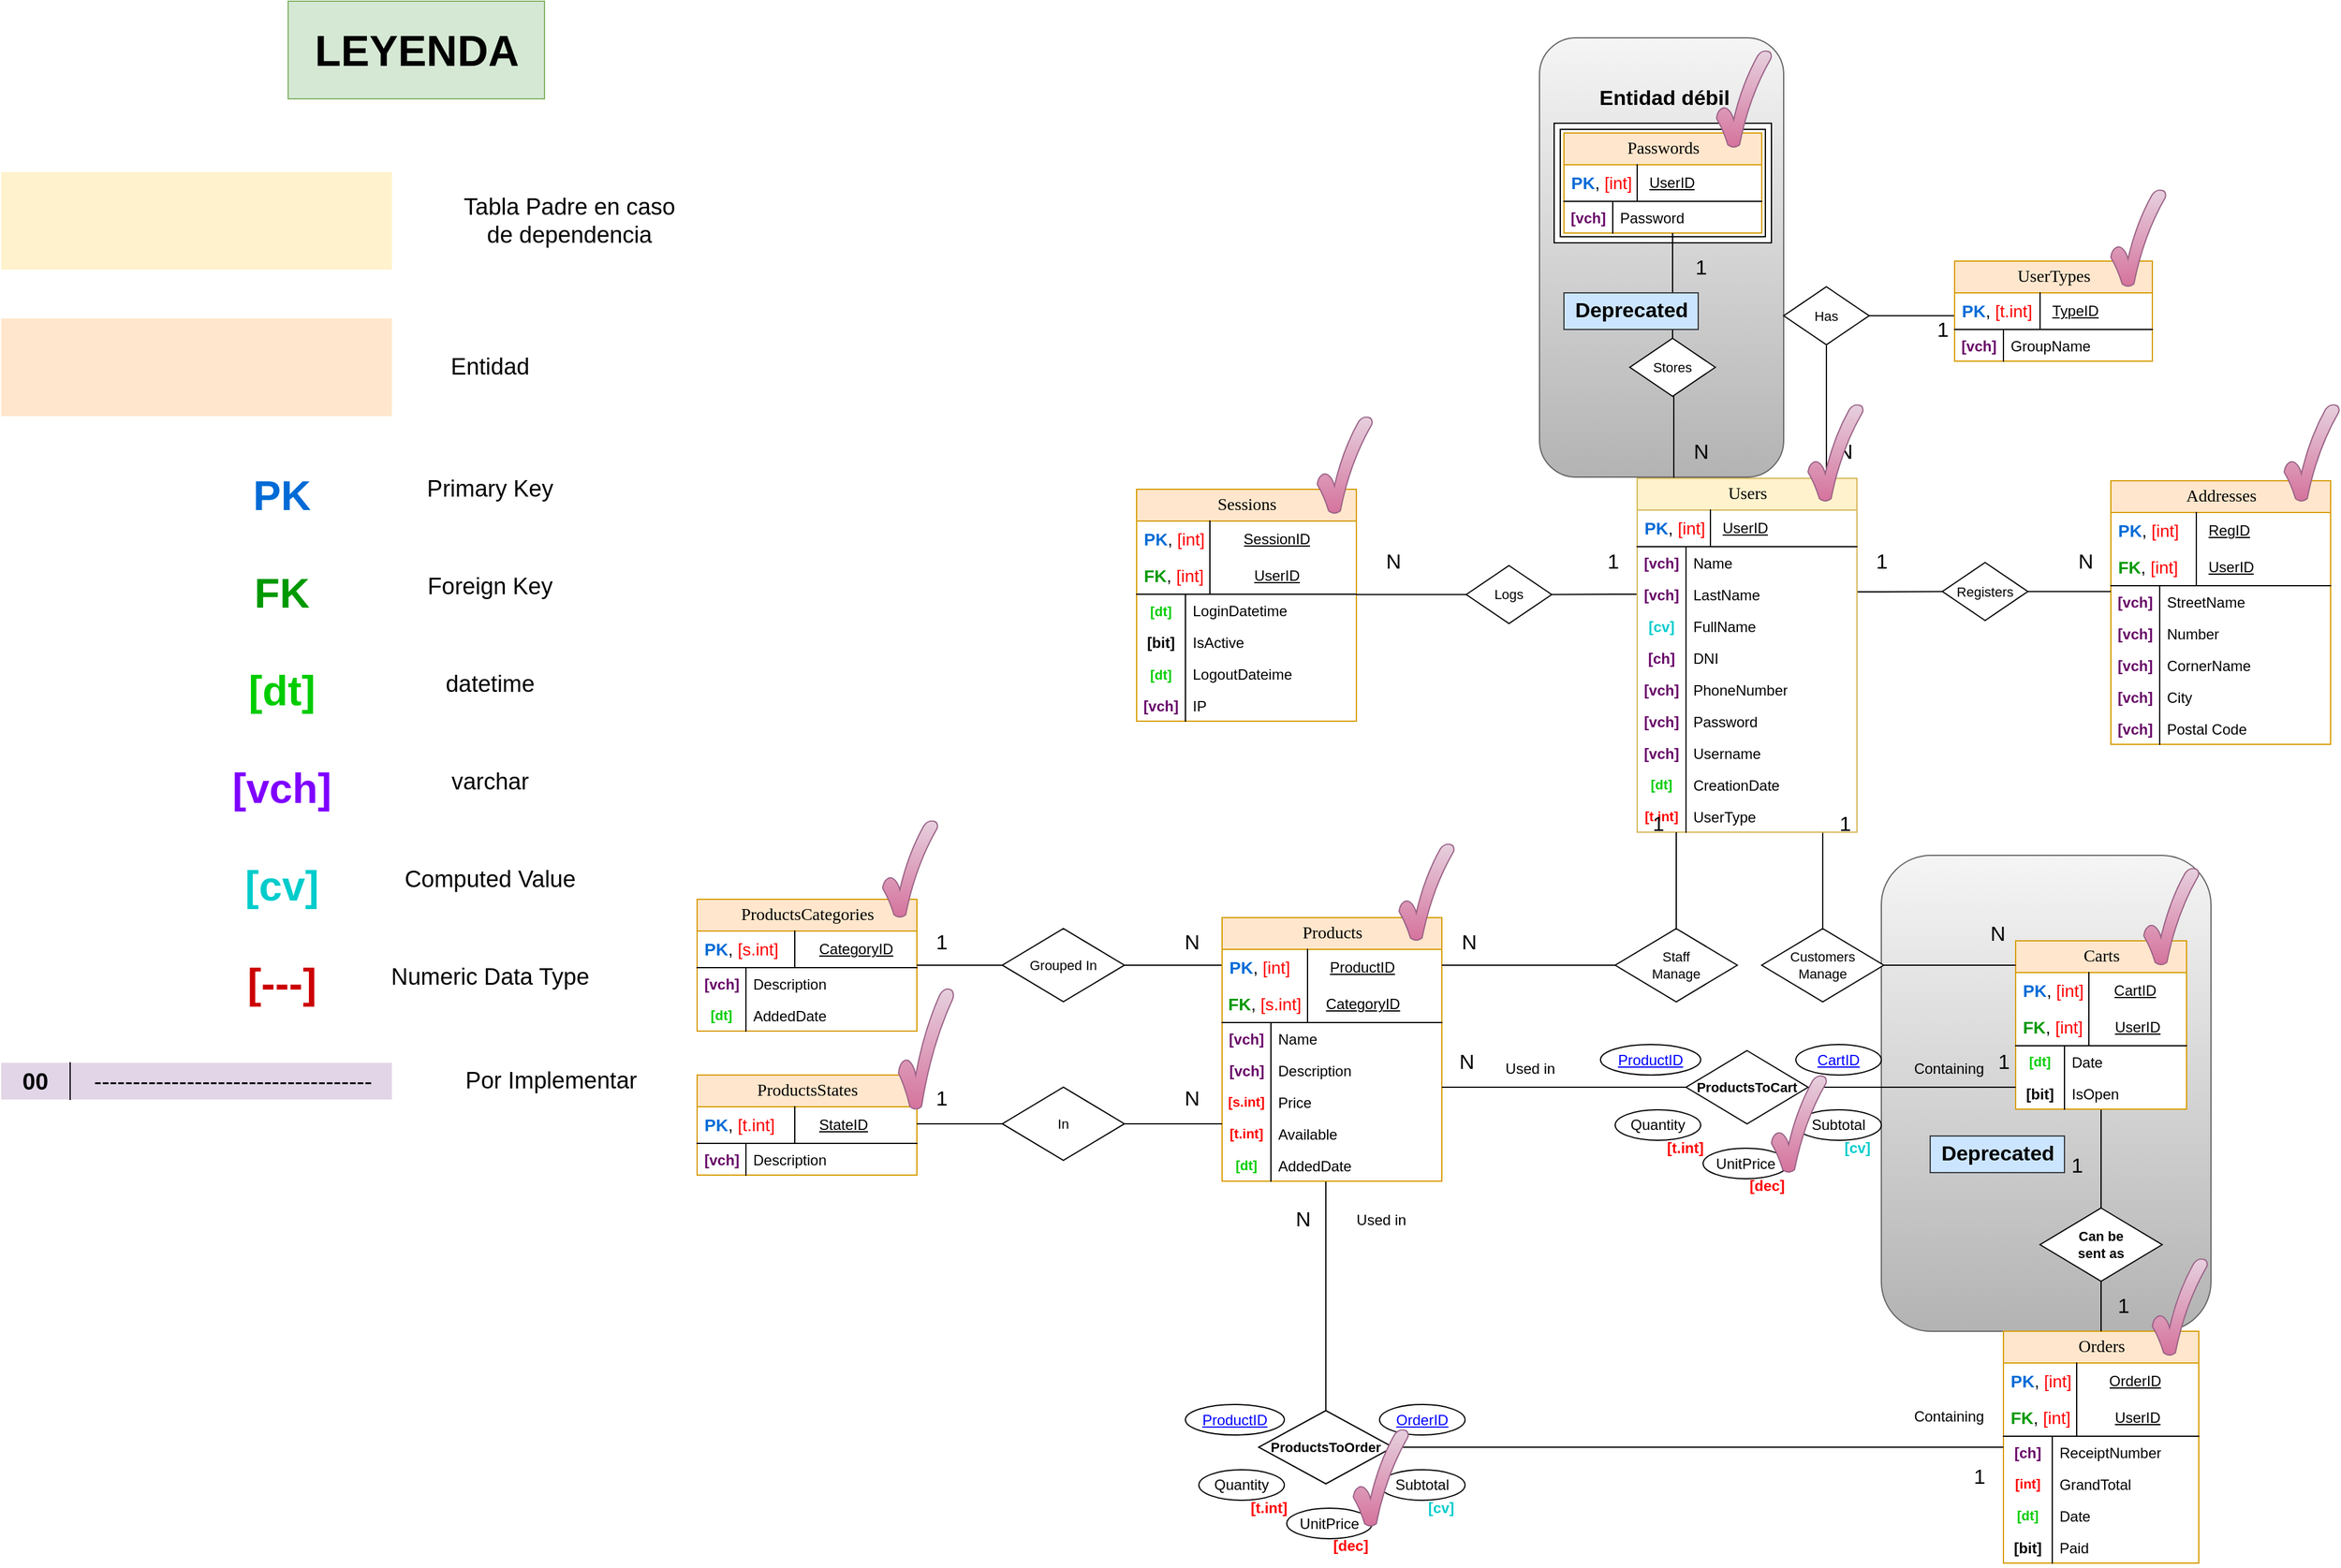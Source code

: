 <mxfile version="14.6.13" type="device"><diagram name="Page-1" id="e56a1550-8fbb-45ad-956c-1786394a9013"><mxGraphModel dx="2660" dy="1939" grid="1" gridSize="10" guides="1" tooltips="1" connect="1" arrows="1" fold="1" page="1" pageScale="1" pageWidth="1100" pageHeight="850" background="none" math="0" shadow="0"><root><mxCell id="0"/><mxCell id="1" parent="0"/><mxCell id="1INaZ805f7t9Hg4GPU0R-1" value="" style="rounded=1;whiteSpace=wrap;html=1;gradientColor=#b3b3b3;fillColor=#f5f5f5;strokeColor=#666666;" vertex="1" parent="1"><mxGeometry x="640" y="-90" width="270" height="390" as="geometry"/></mxCell><mxCell id="1INaZ805f7t9Hg4GPU0R-2" value="Deprecated" style="text;html=1;align=center;verticalAlign=middle;resizable=0;points=[];autosize=1;strokeColor=#36393d;fontSize=17;fontStyle=1;fillColor=#cce5ff;" vertex="1" parent="1"><mxGeometry x="680" y="139.97" width="110" height="30" as="geometry"/></mxCell><mxCell id="mRJ_F4kcgvgMYeDhmAjR-3" value="" style="rounded=1;whiteSpace=wrap;html=1;gradientColor=#b3b3b3;fillColor=#f5f5f5;strokeColor=#666666;" parent="1" vertex="1"><mxGeometry x="360" y="-760" width="200" height="360" as="geometry"/></mxCell><mxCell id="XKBOzjWSMJoyECLjovDP-19" style="edgeStyle=orthogonalEdgeStyle;rounded=0;orthogonalLoop=1;jettySize=auto;html=1;endArrow=none;endFill=0;" parent="1" source="KtrBc9-xzDDtAJ0nr4Nt-202" target="tAJ-dU-vZqNq_-WDjSA_-306" edge="1"><mxGeometry relative="1" as="geometry"><mxPoint x="185" y="-80" as="targetPoint"/><Array as="points"><mxPoint x="185" y="230"/><mxPoint x="185" y="230"/></Array></mxGeometry></mxCell><mxCell id="tAJ-dU-vZqNq_-WDjSA_-405" value="&lt;font color=&quot;#00cc00&quot; style=&quot;font-size: 34px&quot;&gt;&lt;span style=&quot;font-size: 34px&quot;&gt;[dt]&lt;/span&gt;&lt;/font&gt;" style="text;whiteSpace=wrap;html=1;fontSize=34;fontStyle=1;spacing=0;fontColor=#000000;align=center;" parent="1" vertex="1"><mxGeometry x="-690" y="-250" width="40" height="40" as="geometry"/></mxCell><mxCell id="KtrBc9-xzDDtAJ0nr4Nt-94" value="&lt;font style=&quot;font-size: 34px&quot; color=&quot;#009900&quot;&gt;FK&lt;/font&gt;" style="text;whiteSpace=wrap;html=1;fontSize=34;fontColor=#000000;fontStyle=1;spacing=0;align=center;" parent="1" vertex="1"><mxGeometry x="-690" y="-330" width="40" height="40" as="geometry"/></mxCell><mxCell id="07MGmoG9ERVsLiHQPM2--35" value="Entity" style="shape=ext;margin=3;double=1;whiteSpace=wrap;html=1;align=center;fontSize=11;fontColor=#00CC00;" parent="1" vertex="1"><mxGeometry x="372" y="-690" width="178" height="98" as="geometry"/></mxCell><mxCell id="KtrBc9-xzDDtAJ0nr4Nt-52" style="edgeStyle=orthogonalEdgeStyle;rounded=0;orthogonalLoop=1;jettySize=auto;html=1;entryX=0;entryY=0.5;entryDx=0;entryDy=0;fontSize=17;fontColor=#000000;endArrow=none;endFill=0;" parent="1" source="tAJ-dU-vZqNq_-WDjSA_-12" target="KtrBc9-xzDDtAJ0nr4Nt-51" edge="1"><mxGeometry relative="1" as="geometry"><Array as="points"><mxPoint x="640" y="-306"/><mxPoint x="640" y="-306"/></Array></mxGeometry></mxCell><mxCell id="KtrBc9-xzDDtAJ0nr4Nt-60" style="edgeStyle=orthogonalEdgeStyle;rounded=0;orthogonalLoop=1;jettySize=auto;html=1;entryX=1;entryY=0.5;entryDx=0;entryDy=0;fontSize=17;fontColor=#000000;endArrow=none;endFill=0;" parent="1" source="tAJ-dU-vZqNq_-WDjSA_-12" target="KtrBc9-xzDDtAJ0nr4Nt-47" edge="1"><mxGeometry relative="1" as="geometry"><Array as="points"><mxPoint x="420" y="-304"/><mxPoint x="420" y="-304"/></Array></mxGeometry></mxCell><mxCell id="KtrBc9-xzDDtAJ0nr4Nt-65" style="edgeStyle=orthogonalEdgeStyle;rounded=0;orthogonalLoop=1;jettySize=auto;html=1;entryX=0.5;entryY=1;entryDx=0;entryDy=0;fontSize=17;fontColor=#000000;endArrow=none;endFill=0;" parent="1" source="tAJ-dU-vZqNq_-WDjSA_-12" target="KtrBc9-xzDDtAJ0nr4Nt-64" edge="1"><mxGeometry relative="1" as="geometry"><Array as="points"><mxPoint x="470" y="-466"/></Array></mxGeometry></mxCell><mxCell id="KtrBc9-xzDDtAJ0nr4Nt-76" style="edgeStyle=orthogonalEdgeStyle;rounded=0;orthogonalLoop=1;jettySize=auto;html=1;entryX=0.5;entryY=1;entryDx=0;entryDy=0;fontSize=17;fontColor=#000000;endArrow=none;endFill=0;" parent="1" source="tAJ-dU-vZqNq_-WDjSA_-12" target="KtrBc9-xzDDtAJ0nr4Nt-69" edge="1"><mxGeometry relative="1" as="geometry"><Array as="points"><mxPoint x="595" y="-430"/><mxPoint x="595" y="-430"/></Array></mxGeometry></mxCell><mxCell id="KtrBc9-xzDDtAJ0nr4Nt-111" style="edgeStyle=orthogonalEdgeStyle;rounded=0;orthogonalLoop=1;jettySize=auto;html=1;entryX=0.5;entryY=0;entryDx=0;entryDy=0;fontSize=17;fontColor=#000000;endArrow=none;endFill=0;" parent="1" source="tAJ-dU-vZqNq_-WDjSA_-12" target="KtrBc9-xzDDtAJ0nr4Nt-110" edge="1"><mxGeometry relative="1" as="geometry"><Array as="points"><mxPoint x="592" y="-80"/><mxPoint x="592" y="-80"/></Array></mxGeometry></mxCell><mxCell id="tAJ-dU-vZqNq_-WDjSA_-12" value="Users" style="swimlane;html=1;fontStyle=0;childLayout=stackLayout;horizontal=1;startSize=26;fillColor=#fff2cc;horizontalStack=0;resizeParent=1;resizeLast=0;collapsible=1;marginBottom=0;swimlaneFillColor=#ffffff;align=center;rounded=0;shadow=0;comic=0;labelBackgroundColor=none;strokeWidth=1;fontFamily=Verdana;fontSize=14;strokeColor=#d6b656;" parent="1" vertex="1"><mxGeometry x="440" y="-399" width="180" height="290" as="geometry"/></mxCell><mxCell id="tAJ-dU-vZqNq_-WDjSA_-13" value="UserID" style="shape=partialRectangle;top=0;left=0;right=0;bottom=1;html=1;align=left;verticalAlign=middle;fillColor=none;spacingLeft=70;spacingRight=0;whiteSpace=wrap;overflow=hidden;rotatable=0;points=[[0,0.5],[1,0.5]];portConstraint=eastwest;dropTarget=0;fontStyle=4;spacing=0;" parent="tAJ-dU-vZqNq_-WDjSA_-12" vertex="1"><mxGeometry y="26" width="180" height="30" as="geometry"/></mxCell><mxCell id="tAJ-dU-vZqNq_-WDjSA_-14" value="&lt;font style=&quot;font-size: 14px&quot;&gt;&lt;font color=&quot;#006bd6&quot;&gt;PK&lt;/font&gt;&lt;span style=&quot;font-weight: normal&quot;&gt;,&amp;nbsp;&lt;font color=&quot;#ff0000&quot;&gt;[int]&lt;/font&gt;&lt;/span&gt;&lt;br&gt;&lt;/font&gt;" style="shape=partialRectangle;top=0;left=0;bottom=0;html=1;fillColor=none;align=left;verticalAlign=middle;spacingLeft=4;spacingRight=4;whiteSpace=wrap;overflow=hidden;rotatable=0;points=[];portConstraint=eastwest;part=1;fontStyle=1" parent="tAJ-dU-vZqNq_-WDjSA_-13" vertex="1" connectable="0"><mxGeometry width="60" height="30" as="geometry"/></mxCell><mxCell id="07MGmoG9ERVsLiHQPM2--11" value="Name" style="shape=partialRectangle;top=0;left=0;right=0;bottom=0;html=1;align=left;verticalAlign=top;fillColor=none;spacingLeft=44;spacingRight=4;whiteSpace=wrap;overflow=hidden;rotatable=0;points=[[0,0.5],[1,0.5]];portConstraint=eastwest;dropTarget=0;fontStyle=0" parent="tAJ-dU-vZqNq_-WDjSA_-12" vertex="1"><mxGeometry y="56" width="180" height="26" as="geometry"/></mxCell><mxCell id="07MGmoG9ERVsLiHQPM2--12" value="&lt;span style=&quot;color: rgb(102 , 0 , 102)&quot;&gt;[vch]&lt;/span&gt;" style="shape=partialRectangle;top=0;left=0;bottom=0;html=1;fillColor=none;align=center;verticalAlign=top;spacingLeft=4;spacingRight=4;whiteSpace=wrap;overflow=hidden;rotatable=0;points=[];portConstraint=eastwest;part=1;fontStyle=1" parent="07MGmoG9ERVsLiHQPM2--11" vertex="1" connectable="0"><mxGeometry width="40" height="26" as="geometry"/></mxCell><mxCell id="07MGmoG9ERVsLiHQPM2--13" value="LastName" style="shape=partialRectangle;top=0;left=0;right=0;bottom=0;html=1;align=left;verticalAlign=top;fillColor=none;spacingLeft=44;spacingRight=4;whiteSpace=wrap;overflow=hidden;rotatable=0;points=[[0,0.5],[1,0.5]];portConstraint=eastwest;dropTarget=0;fontStyle=0" parent="tAJ-dU-vZqNq_-WDjSA_-12" vertex="1"><mxGeometry y="82" width="180" height="26" as="geometry"/></mxCell><mxCell id="07MGmoG9ERVsLiHQPM2--14" value="&lt;span style=&quot;color: rgb(102 , 0 , 102)&quot;&gt;[vch]&lt;/span&gt;" style="shape=partialRectangle;top=0;left=0;bottom=0;html=1;fillColor=none;align=center;verticalAlign=top;spacingLeft=4;spacingRight=4;whiteSpace=wrap;overflow=hidden;rotatable=0;points=[];portConstraint=eastwest;part=1;fontStyle=1" parent="07MGmoG9ERVsLiHQPM2--13" vertex="1" connectable="0"><mxGeometry width="40" height="26" as="geometry"/></mxCell><mxCell id="07MGmoG9ERVsLiHQPM2--15" value="FullName" style="shape=partialRectangle;top=0;left=0;right=0;bottom=0;html=1;align=left;verticalAlign=top;fillColor=none;spacingLeft=44;spacingRight=4;whiteSpace=wrap;overflow=hidden;rotatable=0;points=[[0,0.5],[1,0.5]];portConstraint=eastwest;dropTarget=0;fontStyle=0" parent="tAJ-dU-vZqNq_-WDjSA_-12" vertex="1"><mxGeometry y="108" width="180" height="26" as="geometry"/></mxCell><mxCell id="07MGmoG9ERVsLiHQPM2--16" value="&lt;span style=&quot;color: rgb(0 , 204 , 204)&quot;&gt;[cv]&lt;/span&gt;" style="shape=partialRectangle;top=0;left=0;bottom=0;html=1;fillColor=none;align=center;verticalAlign=top;spacingLeft=4;spacingRight=4;whiteSpace=wrap;overflow=hidden;rotatable=0;points=[];portConstraint=eastwest;part=1;fontStyle=1" parent="07MGmoG9ERVsLiHQPM2--15" vertex="1" connectable="0"><mxGeometry width="40" height="26" as="geometry"/></mxCell><mxCell id="KtrBc9-xzDDtAJ0nr4Nt-106" value="DNI" style="shape=partialRectangle;top=0;left=0;right=0;bottom=0;html=1;align=left;verticalAlign=top;fillColor=none;spacingLeft=44;spacingRight=4;whiteSpace=wrap;overflow=hidden;rotatable=0;points=[[0,0.5],[1,0.5]];portConstraint=eastwest;dropTarget=0;fontStyle=0" parent="tAJ-dU-vZqNq_-WDjSA_-12" vertex="1"><mxGeometry y="134" width="180" height="26" as="geometry"/></mxCell><mxCell id="KtrBc9-xzDDtAJ0nr4Nt-107" value="&lt;span style=&quot;color: rgb(102 , 0 , 102)&quot;&gt;[ch]&lt;/span&gt;" style="shape=partialRectangle;top=0;left=0;bottom=0;html=1;fillColor=none;align=center;verticalAlign=top;spacingLeft=4;spacingRight=4;whiteSpace=wrap;overflow=hidden;rotatable=0;points=[];portConstraint=eastwest;part=1;fontStyle=1" parent="KtrBc9-xzDDtAJ0nr4Nt-106" vertex="1" connectable="0"><mxGeometry width="40" height="26" as="geometry"/></mxCell><mxCell id="KtrBc9-xzDDtAJ0nr4Nt-108" value="PhoneNumber" style="shape=partialRectangle;top=0;left=0;right=0;bottom=0;html=1;align=left;verticalAlign=top;fillColor=none;spacingLeft=44;spacingRight=4;whiteSpace=wrap;overflow=hidden;rotatable=0;points=[[0,0.5],[1,0.5]];portConstraint=eastwest;dropTarget=0;fontStyle=0" parent="tAJ-dU-vZqNq_-WDjSA_-12" vertex="1"><mxGeometry y="160" width="180" height="26" as="geometry"/></mxCell><mxCell id="KtrBc9-xzDDtAJ0nr4Nt-109" value="&lt;span style=&quot;color: rgb(102 , 0 , 102)&quot;&gt;[vch]&lt;/span&gt;" style="shape=partialRectangle;top=0;left=0;bottom=0;html=1;fillColor=none;align=center;verticalAlign=top;spacingLeft=4;spacingRight=4;whiteSpace=wrap;overflow=hidden;rotatable=0;points=[];portConstraint=eastwest;part=1;fontStyle=1" parent="KtrBc9-xzDDtAJ0nr4Nt-108" vertex="1" connectable="0"><mxGeometry width="40" height="26" as="geometry"/></mxCell><mxCell id="mRJ_F4kcgvgMYeDhmAjR-5" value="Password" style="shape=partialRectangle;top=0;left=0;right=0;bottom=0;html=1;align=left;verticalAlign=top;fillColor=none;spacingLeft=44;spacingRight=4;whiteSpace=wrap;overflow=hidden;rotatable=0;points=[[0,0.5],[1,0.5]];portConstraint=eastwest;dropTarget=0;fontStyle=0" parent="tAJ-dU-vZqNq_-WDjSA_-12" vertex="1"><mxGeometry y="186" width="180" height="26" as="geometry"/></mxCell><mxCell id="mRJ_F4kcgvgMYeDhmAjR-6" value="&lt;span style=&quot;color: rgb(102 , 0 , 102)&quot;&gt;[vch]&lt;/span&gt;" style="shape=partialRectangle;top=0;left=0;bottom=0;html=1;fillColor=none;align=center;verticalAlign=top;spacingLeft=4;spacingRight=4;whiteSpace=wrap;overflow=hidden;rotatable=0;points=[];portConstraint=eastwest;part=1;fontStyle=1" parent="mRJ_F4kcgvgMYeDhmAjR-5" vertex="1" connectable="0"><mxGeometry width="40" height="26" as="geometry"/></mxCell><mxCell id="07MGmoG9ERVsLiHQPM2--6" value="Username" style="shape=partialRectangle;top=0;left=0;right=0;bottom=0;html=1;align=left;verticalAlign=top;fillColor=none;spacingLeft=44;spacingRight=4;whiteSpace=wrap;overflow=hidden;rotatable=0;points=[[0,0.5],[1,0.5]];portConstraint=eastwest;dropTarget=0;fontStyle=0" parent="tAJ-dU-vZqNq_-WDjSA_-12" vertex="1"><mxGeometry y="212" width="180" height="26" as="geometry"/></mxCell><mxCell id="07MGmoG9ERVsLiHQPM2--7" value="&lt;span style=&quot;color: rgb(102 , 0 , 102)&quot;&gt;[vch]&lt;/span&gt;" style="shape=partialRectangle;top=0;left=0;bottom=0;html=1;fillColor=none;align=center;verticalAlign=top;spacingLeft=4;spacingRight=4;whiteSpace=wrap;overflow=hidden;rotatable=0;points=[];portConstraint=eastwest;part=1;fontStyle=1" parent="07MGmoG9ERVsLiHQPM2--6" vertex="1" connectable="0"><mxGeometry width="40" height="26" as="geometry"/></mxCell><mxCell id="07MGmoG9ERVsLiHQPM2--20" value="CreationDate" style="shape=partialRectangle;top=0;left=0;right=0;bottom=0;html=1;align=left;verticalAlign=top;fillColor=none;spacingLeft=44;spacingRight=4;whiteSpace=wrap;overflow=hidden;rotatable=0;points=[[0,0.5],[1,0.5]];portConstraint=eastwest;dropTarget=0;fontStyle=0;fontSize=12;" parent="tAJ-dU-vZqNq_-WDjSA_-12" vertex="1"><mxGeometry y="238" width="180" height="26" as="geometry"/></mxCell><mxCell id="07MGmoG9ERVsLiHQPM2--21" value="&lt;span style=&quot;font-size: 11px&quot;&gt;[dt]&lt;/span&gt;" style="shape=partialRectangle;top=0;left=0;bottom=0;html=1;fillColor=none;align=center;verticalAlign=top;spacingLeft=4;spacingRight=4;whiteSpace=wrap;overflow=hidden;rotatable=0;points=[];portConstraint=eastwest;part=1;fontStyle=1;fontSize=11;fontColor=#00CC00;" parent="07MGmoG9ERVsLiHQPM2--20" vertex="1" connectable="0"><mxGeometry width="40" height="26" as="geometry"/></mxCell><mxCell id="KtrBc9-xzDDtAJ0nr4Nt-42" value="UserType" style="shape=partialRectangle;top=0;left=0;right=0;bottom=0;html=1;align=left;verticalAlign=top;fillColor=none;spacingLeft=44;spacingRight=4;whiteSpace=wrap;overflow=hidden;rotatable=0;points=[[0,0.5],[1,0.5]];portConstraint=eastwest;dropTarget=0;fontStyle=0;fontSize=12;" parent="tAJ-dU-vZqNq_-WDjSA_-12" vertex="1"><mxGeometry y="264" width="180" height="26" as="geometry"/></mxCell><mxCell id="KtrBc9-xzDDtAJ0nr4Nt-43" value="&lt;span style=&quot;font-size: 11px&quot;&gt;&lt;font color=&quot;#ff0000&quot;&gt;[t.int]&lt;/font&gt;&lt;/span&gt;" style="shape=partialRectangle;top=0;left=0;bottom=0;html=1;fillColor=none;align=center;verticalAlign=top;spacingLeft=4;spacingRight=4;whiteSpace=wrap;overflow=hidden;rotatable=0;points=[];portConstraint=eastwest;part=1;fontStyle=1;fontSize=11;fontColor=#00CC00;" parent="KtrBc9-xzDDtAJ0nr4Nt-42" vertex="1" connectable="0"><mxGeometry width="40" height="26" as="geometry"/></mxCell><mxCell id="KtrBc9-xzDDtAJ0nr4Nt-179" style="edgeStyle=orthogonalEdgeStyle;rounded=0;orthogonalLoop=1;jettySize=auto;html=1;fontSize=12;fontColor=#00CCCC;endArrow=none;endFill=0;" parent="1" source="tAJ-dU-vZqNq_-WDjSA_-166" target="KtrBc9-xzDDtAJ0nr4Nt-178" edge="1"><mxGeometry relative="1" as="geometry"/></mxCell><mxCell id="tAJ-dU-vZqNq_-WDjSA_-166" value="Carts" style="swimlane;html=1;fontStyle=0;childLayout=stackLayout;horizontal=1;startSize=26;fillColor=#ffe6cc;horizontalStack=0;resizeParent=1;resizeLast=0;collapsible=1;marginBottom=0;swimlaneFillColor=#ffffff;align=center;rounded=0;shadow=0;comic=0;labelBackgroundColor=none;strokeWidth=1;fontFamily=Verdana;fontSize=14;strokeColor=#d79b00;" parent="1" vertex="1"><mxGeometry x="750" y="-20" width="140" height="138" as="geometry"/></mxCell><mxCell id="tAJ-dU-vZqNq_-WDjSA_-167" value="CartID" style="shape=partialRectangle;top=0;left=0;right=0;bottom=0;html=1;align=center;verticalAlign=middle;fillColor=none;spacingLeft=60;spacingRight=4;whiteSpace=wrap;overflow=hidden;rotatable=0;points=[[0,0.5],[1,0.5]];portConstraint=eastwest;dropTarget=0;fontStyle=4;" parent="tAJ-dU-vZqNq_-WDjSA_-166" vertex="1"><mxGeometry y="26" width="140" height="30" as="geometry"/></mxCell><mxCell id="tAJ-dU-vZqNq_-WDjSA_-168" value="&lt;font color=&quot;#006bd6&quot; style=&quot;font-size: 14px&quot;&gt;PK&lt;/font&gt;&lt;span style=&quot;font-size: 14px ; font-weight: normal&quot;&gt;,&amp;nbsp;&lt;font color=&quot;#ff0000&quot;&gt;[int]&lt;/font&gt;&lt;/span&gt;" style="shape=partialRectangle;top=0;left=0;bottom=0;html=1;fillColor=none;align=left;verticalAlign=middle;spacingLeft=4;spacingRight=4;whiteSpace=wrap;overflow=hidden;rotatable=0;points=[];portConstraint=eastwest;part=1;fontStyle=1" parent="tAJ-dU-vZqNq_-WDjSA_-167" vertex="1" connectable="0"><mxGeometry width="60" height="30" as="geometry"/></mxCell><mxCell id="KtrBc9-xzDDtAJ0nr4Nt-151" value="UserID" style="shape=partialRectangle;top=0;left=0;right=0;bottom=1;html=1;align=center;verticalAlign=middle;fillColor=none;spacingLeft=60;spacingRight=0;whiteSpace=wrap;overflow=hidden;rotatable=0;points=[[0,0.5],[1,0.5]];portConstraint=eastwest;dropTarget=0;fontStyle=4;spacing=0;" parent="tAJ-dU-vZqNq_-WDjSA_-166" vertex="1"><mxGeometry y="56" width="140" height="30" as="geometry"/></mxCell><mxCell id="KtrBc9-xzDDtAJ0nr4Nt-152" value="&lt;font style=&quot;font-size: 14px&quot;&gt;&lt;font color=&quot;#009900&quot;&gt;FK&lt;/font&gt;&lt;span style=&quot;font-weight: normal&quot;&gt;, &lt;font color=&quot;#ff0000&quot;&gt;[int]&lt;/font&gt;&lt;/span&gt;&lt;br&gt;&lt;/font&gt;" style="shape=partialRectangle;top=0;left=0;bottom=0;html=1;fillColor=none;align=left;verticalAlign=middle;spacingLeft=4;spacingRight=4;whiteSpace=wrap;overflow=hidden;rotatable=0;points=[];portConstraint=eastwest;part=1;fontStyle=1" parent="KtrBc9-xzDDtAJ0nr4Nt-151" vertex="1" connectable="0"><mxGeometry width="60" height="30" as="geometry"/></mxCell><mxCell id="KtrBc9-xzDDtAJ0nr4Nt-153" value="Date" style="shape=partialRectangle;top=0;left=0;right=0;bottom=0;html=1;align=left;verticalAlign=top;fillColor=none;spacingLeft=44;spacingRight=4;whiteSpace=wrap;overflow=hidden;rotatable=0;points=[[0,0.5],[1,0.5]];portConstraint=eastwest;dropTarget=0;fontStyle=0;fontSize=12;" parent="tAJ-dU-vZqNq_-WDjSA_-166" vertex="1"><mxGeometry y="86" width="140" height="26" as="geometry"/></mxCell><mxCell id="KtrBc9-xzDDtAJ0nr4Nt-154" value="&lt;span style=&quot;font-size: 11px&quot;&gt;[dt]&lt;/span&gt;" style="shape=partialRectangle;top=0;left=0;bottom=0;html=1;fillColor=none;align=center;verticalAlign=top;spacingLeft=4;spacingRight=4;whiteSpace=wrap;overflow=hidden;rotatable=0;points=[];portConstraint=eastwest;part=1;fontStyle=1;fontSize=11;fontColor=#00CC00;" parent="KtrBc9-xzDDtAJ0nr4Nt-153" vertex="1" connectable="0"><mxGeometry width="40" height="26" as="geometry"/></mxCell><mxCell id="KtrBc9-xzDDtAJ0nr4Nt-174" value="IsOpen" style="shape=partialRectangle;top=0;left=0;right=0;bottom=0;html=1;align=left;verticalAlign=top;fillColor=none;spacingLeft=44;spacingRight=4;whiteSpace=wrap;overflow=hidden;rotatable=0;points=[[0,0.5],[1,0.5]];portConstraint=eastwest;dropTarget=0;fontStyle=0;" parent="tAJ-dU-vZqNq_-WDjSA_-166" vertex="1"><mxGeometry y="112" width="140" height="26" as="geometry"/></mxCell><mxCell id="KtrBc9-xzDDtAJ0nr4Nt-175" value="&lt;span style=&quot;&quot;&gt;[bit]&lt;/span&gt;" style="shape=partialRectangle;top=0;left=0;bottom=0;html=1;fillColor=none;align=center;verticalAlign=top;spacingLeft=4;spacingRight=4;whiteSpace=wrap;overflow=hidden;rotatable=0;points=[];portConstraint=eastwest;part=1;fontStyle=1;" parent="KtrBc9-xzDDtAJ0nr4Nt-174" vertex="1" connectable="0"><mxGeometry width="40" height="26" as="geometry"/></mxCell><mxCell id="KtrBc9-xzDDtAJ0nr4Nt-121" style="edgeStyle=orthogonalEdgeStyle;rounded=0;orthogonalLoop=1;jettySize=auto;html=1;entryX=1;entryY=0.5;entryDx=0;entryDy=0;fontSize=17;fontColor=#000000;endArrow=none;endFill=0;" parent="1" source="tAJ-dU-vZqNq_-WDjSA_-306" target="KtrBc9-xzDDtAJ0nr4Nt-120" edge="1"><mxGeometry relative="1" as="geometry"><Array as="points"><mxPoint x="80"/><mxPoint x="80"/></Array></mxGeometry></mxCell><mxCell id="tAJ-dU-vZqNq_-WDjSA_-306" value="Products" style="swimlane;html=1;fontStyle=0;childLayout=stackLayout;horizontal=1;startSize=26;fillColor=#ffe6cc;horizontalStack=0;resizeParent=1;resizeLast=0;collapsible=1;marginBottom=0;swimlaneFillColor=#ffffff;align=center;rounded=0;shadow=0;comic=0;labelBackgroundColor=none;strokeWidth=1;fontFamily=Verdana;fontSize=14;strokeColor=#d79b00;" parent="1" vertex="1"><mxGeometry x="100" y="-39" width="180" height="216" as="geometry"/></mxCell><mxCell id="KtrBc9-xzDDtAJ0nr4Nt-162" value="ProductID" style="shape=partialRectangle;top=0;left=0;right=0;bottom=0;html=1;align=center;verticalAlign=middle;fillColor=none;spacingLeft=50;spacingRight=0;whiteSpace=wrap;overflow=hidden;rotatable=0;points=[[0,0.5],[1,0.5]];portConstraint=eastwest;dropTarget=0;fontStyle=4;spacing=0;" parent="tAJ-dU-vZqNq_-WDjSA_-306" vertex="1"><mxGeometry y="26" width="180" height="30" as="geometry"/></mxCell><mxCell id="KtrBc9-xzDDtAJ0nr4Nt-163" value="&lt;font style=&quot;font-size: 14px&quot;&gt;&lt;font color=&quot;#006bd6&quot;&gt;PK&lt;/font&gt;&lt;span style=&quot;font-weight: normal&quot;&gt;, &lt;font color=&quot;#ff0000&quot;&gt;[int]&lt;/font&gt;&lt;/span&gt;&lt;br&gt;&lt;/font&gt;" style="shape=partialRectangle;top=0;left=0;bottom=0;html=1;fillColor=none;align=left;verticalAlign=middle;spacingLeft=4;spacingRight=4;whiteSpace=wrap;overflow=hidden;rotatable=0;points=[];portConstraint=eastwest;part=1;fontStyle=1" parent="KtrBc9-xzDDtAJ0nr4Nt-162" vertex="1" connectable="0"><mxGeometry width="70" height="30" as="geometry"/></mxCell><mxCell id="tAJ-dU-vZqNq_-WDjSA_-307" value="CategoryID" style="shape=partialRectangle;top=0;left=0;right=0;bottom=1;html=1;align=center;verticalAlign=middle;fillColor=none;spacingLeft=55;spacingRight=4;whiteSpace=wrap;overflow=hidden;rotatable=0;points=[[0,0.5],[1,0.5]];portConstraint=eastwest;dropTarget=0;fontStyle=4;" parent="tAJ-dU-vZqNq_-WDjSA_-306" vertex="1"><mxGeometry y="56" width="180" height="30" as="geometry"/></mxCell><mxCell id="tAJ-dU-vZqNq_-WDjSA_-308" value="&lt;span style=&quot;font-size: 14px&quot;&gt;&lt;font color=&quot;#009900&quot;&gt;FK&lt;/font&gt;&lt;span style=&quot;font-weight: normal&quot;&gt;,&lt;/span&gt;&lt;font color=&quot;#009900&quot;&gt;&amp;nbsp;&lt;/font&gt;&lt;span style=&quot;font-weight: normal&quot;&gt;&lt;font color=&quot;#ff0000&quot;&gt;[s.int]&lt;/font&gt;&lt;/span&gt;&lt;/span&gt;&lt;font color=&quot;#ff0000&quot;&gt;&lt;span style=&quot;font-family: monospace ; font-size: 0px ; font-weight: 400&quot;&gt;%3CmxGraphModel%3E%3Croot%3E%3CmxCell%20id%3D%220%22%2F%3E%3CmxCell%20id%3D%221%22%20parent%3D%220%22%2F%3E%3CmxCell%20id%3D%222%22%20value%3D%22SessionID%22%20style%3D%22shape%3DpartialRectangle%3Btop%3D0%3Bleft%3D0%3Bright%3D0%3Bbottom%3D0%3Bhtml%3D1%3Balign%3Dleft%3BverticalAlign%3Dmiddle%3BfillColor%3Dnone%3BspacingLeft%3D100%3BspacingRight%3D0%3BwhiteSpace%3Dwrap%3Boverflow%3Dhidden%3Brotatable%3D0%3Bpoints%3D%5B%5B0%2C0.5%5D%2C%5B1%2C0.5%5D%5D%3BportConstraint%3Deastwest%3BdropTarget%3D0%3BfontStyle%3D4%3Bspacing%3D0%3B%22%20vertex%3D%221%22%20parent%3D%221%22%3E%3CmxGeometry%20x%3D%2230%22%20y%3D%22-364%22%20width%3D%22180%22%20height%3D%2230%22%20as%3D%22geometry%22%2F%3E%3C%2FmxCell%3E%3CmxCell%20id%3D%223%22%20value%3D%22%26lt%3Bfont%20style%3D%26quot%3Bfont-size%3A%2014px%26quot%3B%26gt%3B%26lt%3Bfont%20color%3D%26quot%3B%23006bd6%26quot%3B%26gt%3BPK%26lt%3B%2Ffont%26gt%3B%26lt%3Bspan%20style%3D%26quot%3Bfont-weight%3A%20normal%26quot%3B%26gt%3B%2C%20%26lt%3Bfont%20color%3D%26quot%3B%23ff0000%26quot%3B%26gt%3B%5Bint%5D%26lt%3B%2Ffont%26gt%3B%26lt%3B%2Fspan%26gt%3B%26lt%3Bbr%26gt%3B%26lt%3B%2Ffont%26gt%3B%22%20style%3D%22shape%3DpartialRectangle%3Btop%3D0%3Bleft%3D0%3Bbottom%3D0%3Bhtml%3D1%3BfillColor%3Dnone%3Balign%3Dleft%3BverticalAlign%3Dmiddle%3BspacingLeft%3D4%3BspacingRight%3D4%3BwhiteSpace%3Dwrap%3Boverflow%3Dhidden%3Brotatable%3D0%3Bpoints%3D%5B%5D%3BportConstraint%3Deastwest%3Bpart%3D1%3BfontStyle%3D1%22%20vertex%3D%221%22%20connectable%3D%220%22%20parent%3D%222%22%3E%3CmxGeometry%20width%3D%2290%22%20height%3D%2230%22%20as%3D%22geometry%22%2F%3E%3C%2FmxCell%3E%3C%2Froot%3E%3C%2FmxGraphModel%3E&lt;/span&gt;&lt;span style=&quot;font-family: monospace ; font-size: 0px ; font-weight: 400&quot;&gt;,.&lt;/span&gt;&lt;/font&gt;" style="shape=partialRectangle;top=0;left=0;bottom=0;html=1;fillColor=none;align=center;verticalAlign=middle;spacingLeft=4;spacingRight=4;whiteSpace=wrap;overflow=hidden;rotatable=0;points=[];portConstraint=eastwest;part=1;fontStyle=1" parent="tAJ-dU-vZqNq_-WDjSA_-307" vertex="1" connectable="0"><mxGeometry width="70" height="30" as="geometry"/></mxCell><mxCell id="KtrBc9-xzDDtAJ0nr4Nt-168" value="Name" style="shape=partialRectangle;top=0;left=0;right=0;bottom=0;html=1;align=left;verticalAlign=top;fillColor=none;spacingLeft=44;spacingRight=4;whiteSpace=wrap;overflow=hidden;rotatable=0;points=[[0,0.5],[1,0.5]];portConstraint=eastwest;dropTarget=0;fontStyle=0" parent="tAJ-dU-vZqNq_-WDjSA_-306" vertex="1"><mxGeometry y="86" width="180" height="26" as="geometry"/></mxCell><mxCell id="KtrBc9-xzDDtAJ0nr4Nt-169" value="&lt;span style=&quot;color: rgb(102 , 0 , 102)&quot;&gt;[vch]&lt;/span&gt;" style="shape=partialRectangle;top=0;left=0;bottom=0;html=1;fillColor=none;align=center;verticalAlign=top;spacingLeft=4;spacingRight=4;whiteSpace=wrap;overflow=hidden;rotatable=0;points=[];portConstraint=eastwest;part=1;fontStyle=1" parent="KtrBc9-xzDDtAJ0nr4Nt-168" vertex="1" connectable="0"><mxGeometry width="40" height="26" as="geometry"/></mxCell><mxCell id="KtrBc9-xzDDtAJ0nr4Nt-170" value="Description" style="shape=partialRectangle;top=0;left=0;right=0;bottom=0;html=1;align=left;verticalAlign=top;spacingLeft=44;spacingRight=4;whiteSpace=wrap;overflow=hidden;rotatable=0;points=[[0,0.5],[1,0.5]];portConstraint=eastwest;dropTarget=0;fontStyle=0;fillColor=none;" parent="tAJ-dU-vZqNq_-WDjSA_-306" vertex="1"><mxGeometry y="112" width="180" height="26" as="geometry"/></mxCell><mxCell id="KtrBc9-xzDDtAJ0nr4Nt-171" value="&lt;span style=&quot;color: rgb(102 , 0 , 102) ; text-align: center&quot;&gt;[vch]&lt;/span&gt;" style="shape=partialRectangle;top=0;left=0;bottom=0;html=1;fillColor=none;align=left;verticalAlign=top;spacingLeft=4;spacingRight=4;whiteSpace=wrap;overflow=hidden;rotatable=0;points=[];portConstraint=eastwest;part=1;fontStyle=1" parent="KtrBc9-xzDDtAJ0nr4Nt-170" vertex="1" connectable="0"><mxGeometry width="40" height="26" as="geometry"/></mxCell><mxCell id="KtrBc9-xzDDtAJ0nr4Nt-166" value="Price" style="shape=partialRectangle;top=0;left=0;right=0;bottom=0;html=1;align=left;verticalAlign=top;fillColor=none;spacingLeft=44;spacingRight=4;whiteSpace=wrap;overflow=hidden;rotatable=0;points=[[0,0.5],[1,0.5]];portConstraint=eastwest;dropTarget=0;fontStyle=0;fontSize=12;" parent="tAJ-dU-vZqNq_-WDjSA_-306" vertex="1"><mxGeometry y="138" width="180" height="26" as="geometry"/></mxCell><mxCell id="KtrBc9-xzDDtAJ0nr4Nt-167" value="&lt;span style=&quot;font-size: 11px&quot;&gt;&lt;font color=&quot;#ff0000&quot;&gt;[s.int]&lt;/font&gt;&lt;/span&gt;" style="shape=partialRectangle;top=0;left=0;bottom=0;html=1;fillColor=none;align=center;verticalAlign=top;spacingLeft=4;spacingRight=4;whiteSpace=wrap;overflow=hidden;rotatable=0;points=[];portConstraint=eastwest;part=1;fontStyle=1;fontSize=11;fontColor=#00CC00;" parent="KtrBc9-xzDDtAJ0nr4Nt-166" vertex="1" connectable="0"><mxGeometry width="40" height="26" as="geometry"/></mxCell><mxCell id="KtrBc9-xzDDtAJ0nr4Nt-172" value="Available" style="shape=partialRectangle;top=0;left=0;right=0;bottom=0;html=1;align=left;verticalAlign=top;fillColor=none;spacingLeft=44;spacingRight=4;whiteSpace=wrap;overflow=hidden;rotatable=0;points=[[0,0.5],[1,0.5]];portConstraint=eastwest;dropTarget=0;fontStyle=0;fontSize=12;" parent="tAJ-dU-vZqNq_-WDjSA_-306" vertex="1"><mxGeometry y="164" width="180" height="26" as="geometry"/></mxCell><mxCell id="KtrBc9-xzDDtAJ0nr4Nt-173" value="&lt;span style=&quot;font-size: 11px&quot;&gt;&lt;font color=&quot;#ff0000&quot;&gt;[t.int]&lt;/font&gt;&lt;/span&gt;" style="shape=partialRectangle;top=0;left=0;bottom=0;html=1;fillColor=none;align=center;verticalAlign=top;spacingLeft=4;spacingRight=4;whiteSpace=wrap;overflow=hidden;rotatable=0;points=[];portConstraint=eastwest;part=1;fontStyle=1;fontSize=11;fontColor=#00CC00;" parent="KtrBc9-xzDDtAJ0nr4Nt-172" vertex="1" connectable="0"><mxGeometry width="40" height="26" as="geometry"/></mxCell><mxCell id="KtrBc9-xzDDtAJ0nr4Nt-164" value="AddedDate" style="shape=partialRectangle;top=0;left=0;right=0;bottom=0;html=1;align=left;verticalAlign=top;fillColor=none;spacingLeft=44;spacingRight=4;whiteSpace=wrap;overflow=hidden;rotatable=0;points=[[0,0.5],[1,0.5]];portConstraint=eastwest;dropTarget=0;fontStyle=0;fontSize=12;" parent="tAJ-dU-vZqNq_-WDjSA_-306" vertex="1"><mxGeometry y="190" width="180" height="26" as="geometry"/></mxCell><mxCell id="KtrBc9-xzDDtAJ0nr4Nt-165" value="&lt;span style=&quot;font-size: 11px&quot;&gt;[dt]&lt;/span&gt;" style="shape=partialRectangle;top=0;left=0;bottom=0;html=1;fillColor=none;align=center;verticalAlign=top;spacingLeft=4;spacingRight=4;whiteSpace=wrap;overflow=hidden;rotatable=0;points=[];portConstraint=eastwest;part=1;fontStyle=1;fontSize=11;fontColor=#00CC00;" parent="KtrBc9-xzDDtAJ0nr4Nt-164" vertex="1" connectable="0"><mxGeometry width="40" height="26" as="geometry"/></mxCell><mxCell id="tAJ-dU-vZqNq_-WDjSA_-357" value="ProductsCategories" style="swimlane;html=1;fontStyle=0;childLayout=stackLayout;horizontal=1;startSize=26;fillColor=#ffe6cc;horizontalStack=0;resizeParent=1;resizeLast=0;collapsible=1;marginBottom=0;swimlaneFillColor=#ffffff;align=center;rounded=0;shadow=0;comic=0;labelBackgroundColor=none;strokeWidth=1;fontFamily=Verdana;fontSize=14;strokeColor=#d79b00;" parent="1" vertex="1"><mxGeometry x="-330" y="-54.03" width="180" height="108" as="geometry"/></mxCell><mxCell id="KtrBc9-xzDDtAJ0nr4Nt-118" value="CategoryID" style="shape=partialRectangle;top=0;left=0;right=0;bottom=1;html=1;align=left;verticalAlign=middle;fillColor=none;spacingLeft=100;spacingRight=0;whiteSpace=wrap;overflow=hidden;rotatable=0;points=[[0,0.5],[1,0.5]];portConstraint=eastwest;dropTarget=0;fontStyle=4;spacing=0;" parent="tAJ-dU-vZqNq_-WDjSA_-357" vertex="1"><mxGeometry y="26" width="180" height="30" as="geometry"/></mxCell><mxCell id="KtrBc9-xzDDtAJ0nr4Nt-119" value="&lt;font style=&quot;font-size: 14px&quot;&gt;&lt;font color=&quot;#006bd6&quot;&gt;PK&lt;/font&gt;&lt;span style=&quot;font-weight: normal&quot;&gt;, &lt;font color=&quot;#ff0000&quot;&gt;[s.int]&lt;/font&gt;&lt;/span&gt;&lt;br&gt;&lt;/font&gt;" style="shape=partialRectangle;top=0;left=0;bottom=0;html=1;fillColor=none;align=left;verticalAlign=middle;spacingLeft=4;spacingRight=4;whiteSpace=wrap;overflow=hidden;rotatable=0;points=[];portConstraint=eastwest;part=1;fontStyle=1" parent="KtrBc9-xzDDtAJ0nr4Nt-118" vertex="1" connectable="0"><mxGeometry width="80" height="30" as="geometry"/></mxCell><mxCell id="88PulaYbI8JK3zUwiEJL-49" value="Description" style="shape=partialRectangle;top=0;left=0;right=0;bottom=0;html=1;align=left;verticalAlign=top;spacingLeft=44;spacingRight=4;whiteSpace=wrap;overflow=hidden;rotatable=0;points=[[0,0.5],[1,0.5]];portConstraint=eastwest;dropTarget=0;fontStyle=0;fillColor=none;" parent="tAJ-dU-vZqNq_-WDjSA_-357" vertex="1"><mxGeometry y="56" width="180" height="26" as="geometry"/></mxCell><mxCell id="88PulaYbI8JK3zUwiEJL-50" value="&lt;span style=&quot;color: rgb(102 , 0 , 102) ; text-align: center&quot;&gt;[vch]&lt;/span&gt;" style="shape=partialRectangle;top=0;left=0;bottom=0;html=1;fillColor=none;align=left;verticalAlign=top;spacingLeft=4;spacingRight=4;whiteSpace=wrap;overflow=hidden;rotatable=0;points=[];portConstraint=eastwest;part=1;fontStyle=1" parent="88PulaYbI8JK3zUwiEJL-49" vertex="1" connectable="0"><mxGeometry width="40" height="26" as="geometry"/></mxCell><mxCell id="KtrBc9-xzDDtAJ0nr4Nt-176" value="AddedDate" style="shape=partialRectangle;top=0;left=0;right=0;bottom=0;html=1;align=left;verticalAlign=top;fillColor=none;spacingLeft=44;spacingRight=4;whiteSpace=wrap;overflow=hidden;rotatable=0;points=[[0,0.5],[1,0.5]];portConstraint=eastwest;dropTarget=0;fontStyle=0;fontSize=12;" parent="tAJ-dU-vZqNq_-WDjSA_-357" vertex="1"><mxGeometry y="82" width="180" height="26" as="geometry"/></mxCell><mxCell id="KtrBc9-xzDDtAJ0nr4Nt-177" value="&lt;span style=&quot;font-size: 11px&quot;&gt;[dt]&lt;/span&gt;" style="shape=partialRectangle;top=0;left=0;bottom=0;html=1;fillColor=none;align=center;verticalAlign=top;spacingLeft=4;spacingRight=4;whiteSpace=wrap;overflow=hidden;rotatable=0;points=[];portConstraint=eastwest;part=1;fontStyle=1;fontSize=11;fontColor=#00CC00;" parent="KtrBc9-xzDDtAJ0nr4Nt-176" vertex="1" connectable="0"><mxGeometry width="40" height="26" as="geometry"/></mxCell><mxCell id="tAJ-dU-vZqNq_-WDjSA_-385" value="&lt;div align=&quot;center&quot;&gt;&amp;nbsp;&amp;nbsp; ------------------------------------&lt;/div&gt;" style="shape=partialRectangle;top=0;left=0;right=0;bottom=0;html=1;align=center;verticalAlign=top;fillColor=#e1d5e7;spacingLeft=48;spacingRight=4;whiteSpace=wrap;overflow=hidden;rotatable=0;points=[[0,0.5],[1,0.5]];portConstraint=eastwest;dropTarget=0;fontStyle=0;strokeColor=#9673a6;fontSize=19;spacing=0;spacingBottom=11;" parent="1" vertex="1"><mxGeometry x="-900" y="80" width="320" height="30" as="geometry"/></mxCell><mxCell id="tAJ-dU-vZqNq_-WDjSA_-386" value="&lt;div align=&quot;center&quot;&gt;00&lt;/div&gt;" style="shape=partialRectangle;top=0;left=0;bottom=0;html=1;fillColor=none;align=center;verticalAlign=top;spacingLeft=4;spacingRight=4;whiteSpace=wrap;overflow=hidden;rotatable=0;points=[];portConstraint=eastwest;part=1;fontStyle=1;fontSize=19;spacing=0;" parent="tAJ-dU-vZqNq_-WDjSA_-385" vertex="1" connectable="0"><mxGeometry width="56.471" height="30" as="geometry"/></mxCell><mxCell id="tAJ-dU-vZqNq_-WDjSA_-387" value="LEYENDA" style="text;html=1;align=center;verticalAlign=middle;resizable=0;points=[];autosize=1;strokeColor=#82b366;fontSize=35;fontStyle=1;fillColor=#d5e8d4;spacing=15;" parent="1" vertex="1"><mxGeometry x="-665" y="-790" width="210" height="80" as="geometry"/></mxCell><mxCell id="tAJ-dU-vZqNq_-WDjSA_-389" value="" style="shape=partialRectangle;top=0;left=0;right=0;bottom=0;html=1;align=left;verticalAlign=top;fillColor=#fff2cc;spacingLeft=34;spacingRight=4;whiteSpace=wrap;overflow=hidden;rotatable=0;points=[[0,0.5],[1,0.5]];portConstraint=eastwest;dropTarget=0;fontStyle=0;strokeColor=#d6b656;fontSize=19;" parent="1" vertex="1"><mxGeometry x="-900" y="-650" width="320" height="80" as="geometry"/></mxCell><mxCell id="tAJ-dU-vZqNq_-WDjSA_-391" value="&lt;div style=&quot;font-size: 19px;&quot;&gt;&lt;font style=&quot;font-size: 19px;&quot; color=&quot;#000000&quot;&gt;&lt;font style=&quot;font-size: 19px;&quot;&gt;Tabla Padre&lt;/font&gt; en caso&lt;/font&gt;&lt;/div&gt;&lt;div style=&quot;font-size: 19px;&quot;&gt;&lt;font style=&quot;font-size: 19px;&quot; color=&quot;#000000&quot;&gt;de dependencia&lt;/font&gt;&lt;/div&gt;" style="text;html=1;align=center;verticalAlign=middle;resizable=0;points=[];autosize=1;strokeColor=none;fontSize=19;fontColor=#4D9900;spacing=0;" parent="1" vertex="1"><mxGeometry x="-530" y="-635" width="190" height="50" as="geometry"/></mxCell><mxCell id="tAJ-dU-vZqNq_-WDjSA_-392" value="" style="shape=partialRectangle;top=0;left=0;right=0;bottom=0;html=1;align=left;verticalAlign=top;fillColor=#ffe6cc;spacingLeft=34;spacingRight=4;whiteSpace=wrap;overflow=hidden;rotatable=0;points=[[0,0.5],[1,0.5]];portConstraint=eastwest;dropTarget=0;fontStyle=0;strokeColor=#d79b00;fontSize=19;" parent="1" vertex="1"><mxGeometry x="-900" y="-530" width="320" height="80" as="geometry"/></mxCell><mxCell id="tAJ-dU-vZqNq_-WDjSA_-393" value="&lt;div style=&quot;font-size: 19px&quot;&gt;Entidad&lt;/div&gt;" style="text;html=1;align=center;verticalAlign=middle;resizable=0;points=[];autosize=1;strokeColor=none;fontSize=19;" parent="1" vertex="1"><mxGeometry x="-540" y="-505" width="80" height="30" as="geometry"/></mxCell><mxCell id="tAJ-dU-vZqNq_-WDjSA_-394" value="&lt;font style=&quot;font-size: 34px;&quot; color=&quot;#006BD6&quot;&gt;PK&lt;/font&gt;" style="text;whiteSpace=wrap;html=1;fontSize=34;fontColor=#000000;fontStyle=1;spacing=0;align=center;" parent="1" vertex="1"><mxGeometry x="-690" y="-410" width="40" height="40" as="geometry"/></mxCell><mxCell id="tAJ-dU-vZqNq_-WDjSA_-406" value="[vch]" style="text;whiteSpace=wrap;html=1;fontSize=34;fontStyle=1;spacing=0;align=center;fontColor=#7F00FF;" parent="1" vertex="1"><mxGeometry x="-690" y="-170" width="40" height="40" as="geometry"/></mxCell><mxCell id="tAJ-dU-vZqNq_-WDjSA_-409" value="[---]" style="text;whiteSpace=wrap;html=1;fontSize=34;fontStyle=1;spacing=0;align=center;fontColor=#CC0000;" parent="1" vertex="1"><mxGeometry x="-700" y="-10" width="60" height="40" as="geometry"/></mxCell><mxCell id="tAJ-dU-vZqNq_-WDjSA_-410" value="[cv]" style="text;whiteSpace=wrap;html=1;fontSize=34;fontStyle=1;spacing=0;align=center;fontColor=#00CCCC;" parent="1" vertex="1"><mxGeometry x="-690" y="-90" width="40" height="40" as="geometry"/></mxCell><mxCell id="tAJ-dU-vZqNq_-WDjSA_-411" value="Primary Key" style="text;html=1;align=center;verticalAlign=middle;resizable=0;points=[];autosize=1;strokeColor=none;fontSize=19;" parent="1" vertex="1"><mxGeometry x="-560" y="-405" width="120" height="30" as="geometry"/></mxCell><mxCell id="tAJ-dU-vZqNq_-WDjSA_-412" value="datetime" style="text;html=1;align=center;verticalAlign=middle;resizable=0;points=[];autosize=1;strokeColor=none;fontSize=19;" parent="1" vertex="1"><mxGeometry x="-545" y="-245" width="90" height="30" as="geometry"/></mxCell><mxCell id="tAJ-dU-vZqNq_-WDjSA_-413" value="varchar" style="text;html=1;align=center;verticalAlign=middle;resizable=0;points=[];autosize=1;strokeColor=none;fontSize=19;" parent="1" vertex="1"><mxGeometry x="-540" y="-165" width="80" height="30" as="geometry"/></mxCell><mxCell id="tAJ-dU-vZqNq_-WDjSA_-414" value="Computed Value" style="text;html=1;align=center;verticalAlign=middle;resizable=0;points=[];autosize=1;strokeColor=none;fontSize=19;" parent="1" vertex="1"><mxGeometry x="-580" y="-85" width="160" height="30" as="geometry"/></mxCell><mxCell id="tAJ-dU-vZqNq_-WDjSA_-415" value="Numeric Data Type" style="text;html=1;align=center;verticalAlign=middle;resizable=0;points=[];autosize=1;strokeColor=none;fontSize=19;" parent="1" vertex="1"><mxGeometry x="-590" y="-5" width="180" height="30" as="geometry"/></mxCell><mxCell id="tAJ-dU-vZqNq_-WDjSA_-416" value="Por Implementar" style="text;html=1;align=center;verticalAlign=middle;resizable=0;points=[];autosize=1;strokeColor=none;fontSize=19;" parent="1" vertex="1"><mxGeometry x="-530" y="80" width="160" height="30" as="geometry"/></mxCell><mxCell id="88PulaYbI8JK3zUwiEJL-1" value="Orders" style="swimlane;html=1;fontStyle=0;childLayout=stackLayout;horizontal=1;startSize=26;fillColor=#ffe6cc;horizontalStack=0;resizeParent=1;resizeLast=0;collapsible=1;marginBottom=0;swimlaneFillColor=#ffffff;align=center;rounded=0;shadow=0;comic=0;labelBackgroundColor=none;strokeWidth=1;fontFamily=Verdana;fontSize=14;strokeColor=#d79b00;" parent="1" vertex="1"><mxGeometry x="740" y="300" width="160" height="190" as="geometry"/></mxCell><mxCell id="KtrBc9-xzDDtAJ0nr4Nt-181" value="OrderID" style="shape=partialRectangle;top=0;left=0;right=0;bottom=0;html=1;align=center;verticalAlign=middle;fillColor=none;spacingLeft=60;spacingRight=4;whiteSpace=wrap;overflow=hidden;rotatable=0;points=[[0,0.5],[1,0.5]];portConstraint=eastwest;dropTarget=0;fontStyle=4;" parent="88PulaYbI8JK3zUwiEJL-1" vertex="1"><mxGeometry y="26" width="160" height="30" as="geometry"/></mxCell><mxCell id="KtrBc9-xzDDtAJ0nr4Nt-182" value="&lt;font color=&quot;#006bd6&quot; style=&quot;font-size: 14px&quot;&gt;PK&lt;/font&gt;&lt;span style=&quot;font-size: 14px ; font-weight: normal&quot;&gt;,&amp;nbsp;&lt;font color=&quot;#ff0000&quot;&gt;[int]&lt;/font&gt;&lt;/span&gt;" style="shape=partialRectangle;top=0;left=0;bottom=0;html=1;fillColor=none;align=left;verticalAlign=middle;spacingLeft=4;spacingRight=4;whiteSpace=wrap;overflow=hidden;rotatable=0;points=[];portConstraint=eastwest;part=1;fontStyle=1" parent="KtrBc9-xzDDtAJ0nr4Nt-181" vertex="1" connectable="0"><mxGeometry width="60" height="30" as="geometry"/></mxCell><mxCell id="KtrBc9-xzDDtAJ0nr4Nt-183" value="UserID" style="shape=partialRectangle;top=0;left=0;right=0;bottom=1;html=1;align=center;verticalAlign=middle;fillColor=none;spacingLeft=60;spacingRight=0;whiteSpace=wrap;overflow=hidden;rotatable=0;points=[[0,0.5],[1,0.5]];portConstraint=eastwest;dropTarget=0;fontStyle=4;spacing=0;" parent="88PulaYbI8JK3zUwiEJL-1" vertex="1"><mxGeometry y="56" width="160" height="30" as="geometry"/></mxCell><mxCell id="KtrBc9-xzDDtAJ0nr4Nt-184" value="&lt;font style=&quot;font-size: 14px&quot;&gt;&lt;font color=&quot;#009900&quot;&gt;FK&lt;/font&gt;&lt;span style=&quot;font-weight: normal&quot;&gt;, &lt;font color=&quot;#ff0000&quot;&gt;[int]&lt;/font&gt;&lt;/span&gt;&lt;br&gt;&lt;/font&gt;" style="shape=partialRectangle;top=0;left=0;bottom=0;html=1;fillColor=none;align=left;verticalAlign=middle;spacingLeft=4;spacingRight=4;whiteSpace=wrap;overflow=hidden;rotatable=0;points=[];portConstraint=eastwest;part=1;fontStyle=1" parent="KtrBc9-xzDDtAJ0nr4Nt-183" vertex="1" connectable="0"><mxGeometry width="60" height="30" as="geometry"/></mxCell><mxCell id="KtrBc9-xzDDtAJ0nr4Nt-200" value="ReceiptNumber" style="shape=partialRectangle;top=0;left=0;right=0;bottom=0;html=1;align=left;verticalAlign=top;fillColor=none;spacingLeft=44;spacingRight=4;whiteSpace=wrap;overflow=hidden;rotatable=0;points=[[0,0.5],[1,0.5]];portConstraint=eastwest;dropTarget=0;fontStyle=0" parent="88PulaYbI8JK3zUwiEJL-1" vertex="1"><mxGeometry y="86" width="160" height="26" as="geometry"/></mxCell><mxCell id="KtrBc9-xzDDtAJ0nr4Nt-201" value="&lt;span style=&quot;color: rgb(102 , 0 , 102)&quot;&gt;[ch]&lt;/span&gt;" style="shape=partialRectangle;top=0;left=0;bottom=0;html=1;fillColor=none;align=center;verticalAlign=top;spacingLeft=4;spacingRight=4;whiteSpace=wrap;overflow=hidden;rotatable=0;points=[];portConstraint=eastwest;part=1;fontStyle=1" parent="KtrBc9-xzDDtAJ0nr4Nt-200" vertex="1" connectable="0"><mxGeometry width="40" height="26" as="geometry"/></mxCell><mxCell id="KtrBc9-xzDDtAJ0nr4Nt-196" value="GrandTotal" style="shape=partialRectangle;top=0;left=0;right=0;bottom=0;html=1;align=left;verticalAlign=top;fillColor=none;spacingLeft=44;spacingRight=4;whiteSpace=wrap;overflow=hidden;rotatable=0;points=[[0,0.5],[1,0.5]];portConstraint=eastwest;dropTarget=0;fontStyle=0;fontSize=12;" parent="88PulaYbI8JK3zUwiEJL-1" vertex="1"><mxGeometry y="112" width="160" height="26" as="geometry"/></mxCell><mxCell id="KtrBc9-xzDDtAJ0nr4Nt-197" value="&lt;span style=&quot;font-size: 11px&quot;&gt;&lt;font color=&quot;#ff0000&quot;&gt;[int]&lt;/font&gt;&lt;/span&gt;" style="shape=partialRectangle;top=0;left=0;bottom=0;html=1;fillColor=none;align=center;verticalAlign=top;spacingLeft=4;spacingRight=4;whiteSpace=wrap;overflow=hidden;rotatable=0;points=[];portConstraint=eastwest;part=1;fontStyle=1;fontSize=11;fontColor=#00CC00;" parent="KtrBc9-xzDDtAJ0nr4Nt-196" vertex="1" connectable="0"><mxGeometry width="40" height="26" as="geometry"/></mxCell><mxCell id="KtrBc9-xzDDtAJ0nr4Nt-194" value="Date" style="shape=partialRectangle;top=0;left=0;right=0;bottom=0;html=1;align=left;verticalAlign=top;fillColor=none;spacingLeft=44;spacingRight=4;whiteSpace=wrap;overflow=hidden;rotatable=0;points=[[0,0.5],[1,0.5]];portConstraint=eastwest;dropTarget=0;fontStyle=0;fontSize=12;" parent="88PulaYbI8JK3zUwiEJL-1" vertex="1"><mxGeometry y="138" width="160" height="26" as="geometry"/></mxCell><mxCell id="KtrBc9-xzDDtAJ0nr4Nt-195" value="&lt;span style=&quot;font-size: 11px&quot;&gt;[dt]&lt;/span&gt;" style="shape=partialRectangle;top=0;left=0;bottom=0;html=1;fillColor=none;align=center;verticalAlign=top;spacingLeft=4;spacingRight=4;whiteSpace=wrap;overflow=hidden;rotatable=0;points=[];portConstraint=eastwest;part=1;fontStyle=1;fontSize=11;fontColor=#00CC00;" parent="KtrBc9-xzDDtAJ0nr4Nt-194" vertex="1" connectable="0"><mxGeometry width="40" height="26" as="geometry"/></mxCell><mxCell id="KtrBc9-xzDDtAJ0nr4Nt-198" value="Paid" style="shape=partialRectangle;top=0;left=0;right=0;bottom=0;html=1;align=left;verticalAlign=top;fillColor=none;spacingLeft=44;spacingRight=4;whiteSpace=wrap;overflow=hidden;rotatable=0;points=[[0,0.5],[1,0.5]];portConstraint=eastwest;dropTarget=0;fontStyle=0;" parent="88PulaYbI8JK3zUwiEJL-1" vertex="1"><mxGeometry y="164" width="160" height="26" as="geometry"/></mxCell><mxCell id="KtrBc9-xzDDtAJ0nr4Nt-199" value="&lt;span style=&quot;&quot;&gt;[bit]&lt;/span&gt;" style="shape=partialRectangle;top=0;left=0;bottom=0;html=1;fillColor=none;align=center;verticalAlign=top;spacingLeft=4;spacingRight=4;whiteSpace=wrap;overflow=hidden;rotatable=0;points=[];portConstraint=eastwest;part=1;fontStyle=1;" parent="KtrBc9-xzDDtAJ0nr4Nt-198" vertex="1" connectable="0"><mxGeometry width="40" height="26" as="geometry"/></mxCell><mxCell id="07MGmoG9ERVsLiHQPM2--28" value="Passwords" style="swimlane;html=1;fontStyle=0;childLayout=stackLayout;horizontal=1;startSize=26;fillColor=#ffe6cc;horizontalStack=0;resizeParent=1;resizeLast=0;collapsible=1;marginBottom=0;swimlaneFillColor=#ffffff;align=center;rounded=0;shadow=0;comic=0;labelBackgroundColor=none;strokeWidth=1;fontFamily=Verdana;fontSize=14;strokeColor=#d79b00;" parent="1" vertex="1"><mxGeometry x="380" y="-682" width="162" height="82" as="geometry"/></mxCell><mxCell id="KtrBc9-xzDDtAJ0nr4Nt-80" value="UserID" style="shape=partialRectangle;top=0;left=0;right=0;bottom=1;html=1;align=left;verticalAlign=middle;fillColor=none;spacingLeft=70;spacingRight=0;whiteSpace=wrap;overflow=hidden;rotatable=0;points=[[0,0.5],[1,0.5]];portConstraint=eastwest;dropTarget=0;fontStyle=4;spacing=0;" parent="07MGmoG9ERVsLiHQPM2--28" vertex="1"><mxGeometry y="26" width="162" height="30" as="geometry"/></mxCell><mxCell id="KtrBc9-xzDDtAJ0nr4Nt-81" value="&lt;font style=&quot;font-size: 14px&quot;&gt;&lt;font color=&quot;#006bd6&quot;&gt;PK&lt;/font&gt;&lt;span style=&quot;font-weight: normal&quot;&gt;,&amp;nbsp;&lt;font color=&quot;#ff0000&quot;&gt;[int]&lt;/font&gt;&lt;/span&gt;&lt;br&gt;&lt;/font&gt;" style="shape=partialRectangle;top=0;left=0;bottom=0;html=1;fillColor=none;align=left;verticalAlign=middle;spacingLeft=4;spacingRight=4;whiteSpace=wrap;overflow=hidden;rotatable=0;points=[];portConstraint=eastwest;part=1;fontStyle=1" parent="KtrBc9-xzDDtAJ0nr4Nt-80" vertex="1" connectable="0"><mxGeometry width="60" height="30" as="geometry"/></mxCell><mxCell id="07MGmoG9ERVsLiHQPM2--38" value="Password" style="shape=partialRectangle;top=0;left=0;right=0;bottom=0;html=1;align=left;verticalAlign=top;fillColor=none;spacingLeft=44;spacingRight=4;whiteSpace=wrap;overflow=hidden;rotatable=0;points=[[0,0.5],[1,0.5]];portConstraint=eastwest;dropTarget=0;fontStyle=0" parent="07MGmoG9ERVsLiHQPM2--28" vertex="1"><mxGeometry y="56" width="162" height="26" as="geometry"/></mxCell><mxCell id="07MGmoG9ERVsLiHQPM2--39" value="&lt;span style=&quot;color: rgb(102 , 0 , 102)&quot;&gt;[vch]&lt;/span&gt;" style="shape=partialRectangle;top=0;left=0;bottom=0;html=1;fillColor=none;align=center;verticalAlign=top;spacingLeft=4;spacingRight=4;whiteSpace=wrap;overflow=hidden;rotatable=0;points=[];portConstraint=eastwest;part=1;fontStyle=1" parent="07MGmoG9ERVsLiHQPM2--38" vertex="1" connectable="0"><mxGeometry width="40" height="26" as="geometry"/></mxCell><mxCell id="07MGmoG9ERVsLiHQPM2--36" value="Entidad débil" style="text;html=1;align=center;verticalAlign=middle;resizable=0;points=[];autosize=1;strokeColor=none;fontSize=17;fontStyle=1" parent="1" vertex="1"><mxGeometry x="402" y="-725" width="120" height="30" as="geometry"/></mxCell><mxCell id="KtrBc9-xzDDtAJ0nr4Nt-1" value="Addresses" style="swimlane;html=1;fontStyle=0;childLayout=stackLayout;horizontal=1;startSize=26;fillColor=#ffe6cc;horizontalStack=0;resizeParent=1;resizeLast=0;collapsible=1;marginBottom=0;swimlaneFillColor=#ffffff;align=center;rounded=0;shadow=0;comic=0;labelBackgroundColor=none;strokeWidth=1;fontFamily=Verdana;fontSize=14;strokeColor=#d79b00;" parent="1" vertex="1"><mxGeometry x="828" y="-397" width="180" height="216" as="geometry"/></mxCell><mxCell id="KtrBc9-xzDDtAJ0nr4Nt-86" value="RegID" style="shape=partialRectangle;top=0;left=0;right=0;bottom=0;html=1;align=left;verticalAlign=middle;fillColor=none;spacingLeft=80;spacingRight=0;whiteSpace=wrap;overflow=hidden;rotatable=0;points=[[0,0.5],[1,0.5]];portConstraint=eastwest;dropTarget=0;fontStyle=4;spacing=0;" parent="KtrBc9-xzDDtAJ0nr4Nt-1" vertex="1"><mxGeometry y="26" width="180" height="30" as="geometry"/></mxCell><mxCell id="KtrBc9-xzDDtAJ0nr4Nt-87" value="&lt;font style=&quot;font-size: 14px&quot;&gt;&lt;font color=&quot;#006bd6&quot;&gt;PK&lt;/font&gt;&lt;span style=&quot;font-weight: normal&quot;&gt;, &lt;font color=&quot;#ff0000&quot;&gt;[int]&lt;/font&gt;&lt;/span&gt;&lt;br&gt;&lt;/font&gt;" style="shape=partialRectangle;top=0;left=0;bottom=0;html=1;fillColor=none;align=left;verticalAlign=middle;spacingLeft=4;spacingRight=4;whiteSpace=wrap;overflow=hidden;rotatable=0;points=[];portConstraint=eastwest;part=1;fontStyle=1" parent="KtrBc9-xzDDtAJ0nr4Nt-86" vertex="1" connectable="0"><mxGeometry width="70" height="30" as="geometry"/></mxCell><mxCell id="KtrBc9-xzDDtAJ0nr4Nt-96" value="UserID" style="shape=partialRectangle;top=0;left=0;right=0;bottom=1;html=1;align=left;verticalAlign=middle;fillColor=none;spacingLeft=80;spacingRight=0;whiteSpace=wrap;overflow=hidden;rotatable=0;points=[[0,0.5],[1,0.5]];portConstraint=eastwest;dropTarget=0;fontStyle=4;spacing=0;" parent="KtrBc9-xzDDtAJ0nr4Nt-1" vertex="1"><mxGeometry y="56" width="180" height="30" as="geometry"/></mxCell><mxCell id="KtrBc9-xzDDtAJ0nr4Nt-97" value="&lt;font style=&quot;font-size: 14px&quot;&gt;&lt;font color=&quot;#009900&quot;&gt;FK&lt;/font&gt;&lt;span style=&quot;font-weight: normal&quot;&gt;, &lt;font color=&quot;#ff0000&quot;&gt;[int]&lt;/font&gt;&lt;/span&gt;&lt;br&gt;&lt;/font&gt;" style="shape=partialRectangle;top=0;left=0;bottom=0;html=1;fillColor=none;align=left;verticalAlign=middle;spacingLeft=4;spacingRight=4;whiteSpace=wrap;overflow=hidden;rotatable=0;points=[];portConstraint=eastwest;part=1;fontStyle=1" parent="KtrBc9-xzDDtAJ0nr4Nt-96" vertex="1" connectable="0"><mxGeometry width="70" height="30" as="geometry"/></mxCell><mxCell id="KtrBc9-xzDDtAJ0nr4Nt-4" value="StreetName" style="shape=partialRectangle;top=0;left=0;right=0;bottom=0;html=1;align=left;verticalAlign=top;fillColor=none;spacingLeft=44;spacingRight=4;whiteSpace=wrap;overflow=hidden;rotatable=0;points=[[0,0.5],[1,0.5]];portConstraint=eastwest;dropTarget=0;fontStyle=0" parent="KtrBc9-xzDDtAJ0nr4Nt-1" vertex="1"><mxGeometry y="86" width="180" height="26" as="geometry"/></mxCell><mxCell id="KtrBc9-xzDDtAJ0nr4Nt-5" value="&lt;span style=&quot;color: rgb(102 , 0 , 102)&quot;&gt;[vch]&lt;/span&gt;" style="shape=partialRectangle;top=0;left=0;bottom=0;html=1;fillColor=none;align=center;verticalAlign=top;spacingLeft=4;spacingRight=4;whiteSpace=wrap;overflow=hidden;rotatable=0;points=[];portConstraint=eastwest;part=1;fontStyle=1" parent="KtrBc9-xzDDtAJ0nr4Nt-4" vertex="1" connectable="0"><mxGeometry width="40" height="26" as="geometry"/></mxCell><mxCell id="KtrBc9-xzDDtAJ0nr4Nt-8" value="Number" style="shape=partialRectangle;top=0;left=0;right=0;bottom=0;html=1;align=left;verticalAlign=top;fillColor=none;spacingLeft=44;spacingRight=4;whiteSpace=wrap;overflow=hidden;rotatable=0;points=[[0,0.5],[1,0.5]];portConstraint=eastwest;dropTarget=0;fontStyle=0" parent="KtrBc9-xzDDtAJ0nr4Nt-1" vertex="1"><mxGeometry y="112" width="180" height="26" as="geometry"/></mxCell><mxCell id="KtrBc9-xzDDtAJ0nr4Nt-9" value="&lt;span style=&quot;color: rgb(102 , 0 , 102)&quot;&gt;[vch]&lt;/span&gt;" style="shape=partialRectangle;top=0;left=0;bottom=0;html=1;fillColor=none;align=center;verticalAlign=top;spacingLeft=4;spacingRight=4;whiteSpace=wrap;overflow=hidden;rotatable=0;points=[];portConstraint=eastwest;part=1;fontStyle=1" parent="KtrBc9-xzDDtAJ0nr4Nt-8" vertex="1" connectable="0"><mxGeometry width="40" height="26" as="geometry"/></mxCell><mxCell id="KtrBc9-xzDDtAJ0nr4Nt-6" value="CornerName" style="shape=partialRectangle;top=0;left=0;right=0;bottom=0;html=1;align=left;verticalAlign=top;fillColor=none;spacingLeft=44;spacingRight=4;whiteSpace=wrap;overflow=hidden;rotatable=0;points=[[0,0.5],[1,0.5]];portConstraint=eastwest;dropTarget=0;fontStyle=0" parent="KtrBc9-xzDDtAJ0nr4Nt-1" vertex="1"><mxGeometry y="138" width="180" height="26" as="geometry"/></mxCell><mxCell id="KtrBc9-xzDDtAJ0nr4Nt-7" value="&lt;span style=&quot;color: rgb(102 , 0 , 102)&quot;&gt;[vch]&lt;/span&gt;" style="shape=partialRectangle;top=0;left=0;bottom=0;html=1;fillColor=none;align=center;verticalAlign=top;spacingLeft=4;spacingRight=4;whiteSpace=wrap;overflow=hidden;rotatable=0;points=[];portConstraint=eastwest;part=1;fontStyle=1" parent="KtrBc9-xzDDtAJ0nr4Nt-6" vertex="1" connectable="0"><mxGeometry width="40" height="26" as="geometry"/></mxCell><mxCell id="KtrBc9-xzDDtAJ0nr4Nt-10" value="City" style="shape=partialRectangle;top=0;left=0;right=0;bottom=0;html=1;align=left;verticalAlign=top;fillColor=none;spacingLeft=44;spacingRight=4;whiteSpace=wrap;overflow=hidden;rotatable=0;points=[[0,0.5],[1,0.5]];portConstraint=eastwest;dropTarget=0;fontStyle=0" parent="KtrBc9-xzDDtAJ0nr4Nt-1" vertex="1"><mxGeometry y="164" width="180" height="26" as="geometry"/></mxCell><mxCell id="KtrBc9-xzDDtAJ0nr4Nt-11" value="&lt;span style=&quot;color: rgb(102 , 0 , 102)&quot;&gt;[vch]&lt;/span&gt;" style="shape=partialRectangle;top=0;left=0;bottom=0;html=1;fillColor=none;align=center;verticalAlign=top;spacingLeft=4;spacingRight=4;whiteSpace=wrap;overflow=hidden;rotatable=0;points=[];portConstraint=eastwest;part=1;fontStyle=1" parent="KtrBc9-xzDDtAJ0nr4Nt-10" vertex="1" connectable="0"><mxGeometry width="40" height="26" as="geometry"/></mxCell><mxCell id="KtrBc9-xzDDtAJ0nr4Nt-12" value="Postal Code" style="shape=partialRectangle;top=0;left=0;right=0;bottom=0;html=1;align=left;verticalAlign=top;fillColor=none;spacingLeft=44;spacingRight=4;whiteSpace=wrap;overflow=hidden;rotatable=0;points=[[0,0.5],[1,0.5]];portConstraint=eastwest;dropTarget=0;fontStyle=0" parent="KtrBc9-xzDDtAJ0nr4Nt-1" vertex="1"><mxGeometry y="190" width="180" height="26" as="geometry"/></mxCell><mxCell id="KtrBc9-xzDDtAJ0nr4Nt-13" value="&lt;span style=&quot;color: rgb(102 , 0 , 102)&quot;&gt;[vch]&lt;/span&gt;" style="shape=partialRectangle;top=0;left=0;bottom=0;html=1;fillColor=none;align=center;verticalAlign=top;spacingLeft=4;spacingRight=4;whiteSpace=wrap;overflow=hidden;rotatable=0;points=[];portConstraint=eastwest;part=1;fontStyle=1" parent="KtrBc9-xzDDtAJ0nr4Nt-12" vertex="1" connectable="0"><mxGeometry width="40" height="26" as="geometry"/></mxCell><mxCell id="KtrBc9-xzDDtAJ0nr4Nt-16" value="Sessions" style="swimlane;html=1;fontStyle=0;childLayout=stackLayout;horizontal=1;startSize=26;fillColor=#ffe6cc;horizontalStack=0;resizeParent=1;resizeLast=0;collapsible=1;marginBottom=0;swimlaneFillColor=#ffffff;align=center;rounded=0;shadow=0;comic=0;labelBackgroundColor=none;strokeWidth=1;fontFamily=Verdana;fontSize=14;strokeColor=#d79b00;" parent="1" vertex="1"><mxGeometry x="30" y="-390" width="180" height="190" as="geometry"/></mxCell><mxCell id="KtrBc9-xzDDtAJ0nr4Nt-88" value="SessionID" style="shape=partialRectangle;top=0;left=0;right=0;bottom=0;html=1;align=center;verticalAlign=middle;fillColor=none;spacingLeft=50;spacingRight=0;whiteSpace=wrap;overflow=hidden;rotatable=0;points=[[0,0.5],[1,0.5]];portConstraint=eastwest;dropTarget=0;fontStyle=4;spacing=0;" parent="KtrBc9-xzDDtAJ0nr4Nt-16" vertex="1"><mxGeometry y="26" width="180" height="30" as="geometry"/></mxCell><mxCell id="KtrBc9-xzDDtAJ0nr4Nt-89" value="&lt;font style=&quot;font-size: 14px&quot;&gt;&lt;font color=&quot;#006bd6&quot;&gt;PK&lt;/font&gt;&lt;span style=&quot;font-weight: normal&quot;&gt;, &lt;font color=&quot;#ff0000&quot;&gt;[int]&lt;/font&gt;&lt;/span&gt;&lt;br&gt;&lt;/font&gt;" style="shape=partialRectangle;top=0;left=0;bottom=0;html=1;fillColor=none;align=left;verticalAlign=middle;spacingLeft=4;spacingRight=4;whiteSpace=wrap;overflow=hidden;rotatable=0;points=[];portConstraint=eastwest;part=1;fontStyle=1" parent="KtrBc9-xzDDtAJ0nr4Nt-88" vertex="1" connectable="0"><mxGeometry width="60" height="30" as="geometry"/></mxCell><mxCell id="KtrBc9-xzDDtAJ0nr4Nt-92" value="UserID" style="shape=partialRectangle;top=0;left=0;right=0;bottom=1;html=1;align=center;verticalAlign=middle;fillColor=none;spacingLeft=50;spacingRight=0;whiteSpace=wrap;overflow=hidden;rotatable=0;points=[[0,0.5],[1,0.5]];portConstraint=eastwest;dropTarget=0;fontStyle=4;spacing=0;" parent="KtrBc9-xzDDtAJ0nr4Nt-16" vertex="1"><mxGeometry y="56" width="180" height="30" as="geometry"/></mxCell><mxCell id="KtrBc9-xzDDtAJ0nr4Nt-93" value="&lt;font style=&quot;font-size: 14px&quot;&gt;&lt;font color=&quot;#009900&quot;&gt;FK&lt;/font&gt;&lt;span style=&quot;font-weight: normal&quot;&gt;, &lt;font color=&quot;#ff0000&quot;&gt;[int]&lt;/font&gt;&lt;/span&gt;&lt;br&gt;&lt;/font&gt;" style="shape=partialRectangle;top=0;left=0;bottom=0;html=1;fillColor=none;align=left;verticalAlign=middle;spacingLeft=4;spacingRight=4;whiteSpace=wrap;overflow=hidden;rotatable=0;points=[];portConstraint=eastwest;part=1;fontStyle=1" parent="KtrBc9-xzDDtAJ0nr4Nt-92" vertex="1" connectable="0"><mxGeometry width="60" height="30" as="geometry"/></mxCell><mxCell id="KtrBc9-xzDDtAJ0nr4Nt-19" value="LoginDatetime" style="shape=partialRectangle;top=0;left=0;right=0;bottom=0;html=1;align=left;verticalAlign=top;fillColor=none;spacingLeft=44;spacingRight=4;whiteSpace=wrap;overflow=hidden;rotatable=0;points=[[0,0.5],[1,0.5]];portConstraint=eastwest;dropTarget=0;fontStyle=0" parent="KtrBc9-xzDDtAJ0nr4Nt-16" vertex="1"><mxGeometry y="86" width="180" height="26" as="geometry"/></mxCell><mxCell id="KtrBc9-xzDDtAJ0nr4Nt-20" value="&lt;span style=&quot;color: rgb(0 , 204 , 0) ; font-size: 11px&quot;&gt;[dt]&lt;/span&gt;" style="shape=partialRectangle;top=0;left=0;bottom=0;html=1;fillColor=none;align=center;verticalAlign=top;spacingLeft=4;spacingRight=4;whiteSpace=wrap;overflow=hidden;rotatable=0;points=[];portConstraint=eastwest;part=1;fontStyle=1" parent="KtrBc9-xzDDtAJ0nr4Nt-19" vertex="1" connectable="0"><mxGeometry width="40" height="26" as="geometry"/></mxCell><mxCell id="KtrBc9-xzDDtAJ0nr4Nt-21" value="IsActive" style="shape=partialRectangle;top=0;left=0;right=0;bottom=0;html=1;align=left;verticalAlign=top;fillColor=none;spacingLeft=44;spacingRight=4;whiteSpace=wrap;overflow=hidden;rotatable=0;points=[[0,0.5],[1,0.5]];portConstraint=eastwest;dropTarget=0;fontStyle=0;" parent="KtrBc9-xzDDtAJ0nr4Nt-16" vertex="1"><mxGeometry y="112" width="180" height="26" as="geometry"/></mxCell><mxCell id="KtrBc9-xzDDtAJ0nr4Nt-22" value="&lt;span style=&quot;&quot;&gt;[bit]&lt;/span&gt;" style="shape=partialRectangle;top=0;left=0;bottom=0;html=1;fillColor=none;align=center;verticalAlign=top;spacingLeft=4;spacingRight=4;whiteSpace=wrap;overflow=hidden;rotatable=0;points=[];portConstraint=eastwest;part=1;fontStyle=1;" parent="KtrBc9-xzDDtAJ0nr4Nt-21" vertex="1" connectable="0"><mxGeometry width="40" height="26" as="geometry"/></mxCell><mxCell id="KtrBc9-xzDDtAJ0nr4Nt-23" value="LogoutDateime" style="shape=partialRectangle;top=0;left=0;right=0;bottom=0;html=1;align=left;verticalAlign=top;fillColor=none;spacingLeft=44;spacingRight=4;whiteSpace=wrap;overflow=hidden;rotatable=0;points=[[0,0.5],[1,0.5]];portConstraint=eastwest;dropTarget=0;fontStyle=0" parent="KtrBc9-xzDDtAJ0nr4Nt-16" vertex="1"><mxGeometry y="138" width="180" height="26" as="geometry"/></mxCell><mxCell id="KtrBc9-xzDDtAJ0nr4Nt-24" value="&lt;span style=&quot;color: rgb(0 , 204 , 0) ; font-size: 11px&quot;&gt;[dt]&lt;/span&gt;" style="shape=partialRectangle;top=0;left=0;bottom=0;html=1;fillColor=none;align=center;verticalAlign=top;spacingLeft=4;spacingRight=4;whiteSpace=wrap;overflow=hidden;rotatable=0;points=[];portConstraint=eastwest;part=1;fontStyle=1" parent="KtrBc9-xzDDtAJ0nr4Nt-23" vertex="1" connectable="0"><mxGeometry width="40" height="26" as="geometry"/></mxCell><mxCell id="KtrBc9-xzDDtAJ0nr4Nt-39" value="IP" style="shape=partialRectangle;top=0;left=0;right=0;bottom=0;html=1;align=left;verticalAlign=top;fillColor=none;spacingLeft=44;spacingRight=4;whiteSpace=wrap;overflow=hidden;rotatable=0;points=[[0,0.5],[1,0.5]];portConstraint=eastwest;dropTarget=0;fontStyle=0" parent="KtrBc9-xzDDtAJ0nr4Nt-16" vertex="1"><mxGeometry y="164" width="180" height="26" as="geometry"/></mxCell><mxCell id="KtrBc9-xzDDtAJ0nr4Nt-40" value="&lt;span style=&quot;color: rgb(102 , 0 , 102)&quot;&gt;[vch]&lt;/span&gt;" style="shape=partialRectangle;top=0;left=0;bottom=0;html=1;fillColor=none;align=center;verticalAlign=top;spacingLeft=4;spacingRight=4;whiteSpace=wrap;overflow=hidden;rotatable=0;points=[];portConstraint=eastwest;part=1;fontStyle=1" parent="KtrBc9-xzDDtAJ0nr4Nt-39" vertex="1" connectable="0"><mxGeometry width="40" height="26" as="geometry"/></mxCell><mxCell id="KtrBc9-xzDDtAJ0nr4Nt-61" style="edgeStyle=orthogonalEdgeStyle;rounded=0;orthogonalLoop=1;jettySize=auto;html=1;fontSize=17;fontColor=#000000;endArrow=none;endFill=0;" parent="1" source="KtrBc9-xzDDtAJ0nr4Nt-47" target="KtrBc9-xzDDtAJ0nr4Nt-16" edge="1"><mxGeometry relative="1" as="geometry"><Array as="points"><mxPoint x="240" y="-304"/><mxPoint x="240" y="-304"/></Array></mxGeometry></mxCell><mxCell id="KtrBc9-xzDDtAJ0nr4Nt-47" value="Logs" style="shape=rhombus;perimeter=rhombusPerimeter;whiteSpace=wrap;html=1;align=center;fontSize=11;fontColor=#000000;" parent="1" vertex="1"><mxGeometry x="300" y="-327.5" width="70" height="47.5" as="geometry"/></mxCell><mxCell id="KtrBc9-xzDDtAJ0nr4Nt-51" value="Registers" style="shape=rhombus;perimeter=rhombusPerimeter;whiteSpace=wrap;html=1;align=center;fontSize=11;fontColor=#000000;" parent="1" vertex="1"><mxGeometry x="690" y="-330" width="70" height="47.5" as="geometry"/></mxCell><mxCell id="KtrBc9-xzDDtAJ0nr4Nt-53" style="edgeStyle=orthogonalEdgeStyle;rounded=0;orthogonalLoop=1;jettySize=auto;html=1;exitX=1;exitY=0.5;exitDx=0;exitDy=0;fontSize=17;fontColor=#000000;endArrow=none;endFill=0;" parent="1" source="KtrBc9-xzDDtAJ0nr4Nt-51" target="KtrBc9-xzDDtAJ0nr4Nt-1" edge="1"><mxGeometry relative="1" as="geometry"><Array as="points"><mxPoint x="810" y="-306"/><mxPoint x="810" y="-306"/></Array></mxGeometry></mxCell><mxCell id="KtrBc9-xzDDtAJ0nr4Nt-58" value="1" style="text;html=1;align=center;verticalAlign=middle;resizable=0;points=[];autosize=1;strokeColor=none;fontSize=17;fontColor=#000000;" parent="1" vertex="1"><mxGeometry x="630" y="-345" width="20" height="30" as="geometry"/></mxCell><mxCell id="KtrBc9-xzDDtAJ0nr4Nt-59" value="N" style="text;html=1;align=center;verticalAlign=middle;resizable=0;points=[];autosize=1;strokeColor=none;fontSize=17;fontColor=#000000;" parent="1" vertex="1"><mxGeometry x="792" y="-345" width="30" height="30" as="geometry"/></mxCell><mxCell id="KtrBc9-xzDDtAJ0nr4Nt-62" value="1" style="text;html=1;align=center;verticalAlign=middle;resizable=0;points=[];autosize=1;strokeColor=none;fontSize=17;fontColor=#000000;" parent="1" vertex="1"><mxGeometry x="410" y="-345" width="20" height="30" as="geometry"/></mxCell><mxCell id="KtrBc9-xzDDtAJ0nr4Nt-63" value="N" style="text;html=1;align=center;verticalAlign=middle;resizable=0;points=[];autosize=1;strokeColor=none;fontSize=17;fontColor=#000000;" parent="1" vertex="1"><mxGeometry x="225" y="-345" width="30" height="30" as="geometry"/></mxCell><mxCell id="KtrBc9-xzDDtAJ0nr4Nt-66" style="edgeStyle=orthogonalEdgeStyle;rounded=0;orthogonalLoop=1;jettySize=auto;html=1;fontSize=17;fontColor=#000000;endArrow=none;endFill=0;" parent="1" source="KtrBc9-xzDDtAJ0nr4Nt-64" target="07MGmoG9ERVsLiHQPM2--28" edge="1"><mxGeometry relative="1" as="geometry"><Array as="points"><mxPoint x="469" y="-540"/><mxPoint x="469" y="-540"/></Array></mxGeometry></mxCell><mxCell id="KtrBc9-xzDDtAJ0nr4Nt-64" value="Stores" style="shape=rhombus;perimeter=rhombusPerimeter;whiteSpace=wrap;html=1;align=center;fontSize=11;fontColor=#000000;" parent="1" vertex="1"><mxGeometry x="434" y="-513.75" width="70" height="47.5" as="geometry"/></mxCell><mxCell id="KtrBc9-xzDDtAJ0nr4Nt-67" value="N" style="text;html=1;align=center;verticalAlign=middle;resizable=0;points=[];autosize=1;strokeColor=none;fontSize=17;fontColor=#000000;" parent="1" vertex="1"><mxGeometry x="477" y="-435" width="30" height="30" as="geometry"/></mxCell><mxCell id="KtrBc9-xzDDtAJ0nr4Nt-68" value="1" style="text;html=1;align=center;verticalAlign=middle;resizable=0;points=[];autosize=1;strokeColor=none;fontSize=17;fontColor=#000000;" parent="1" vertex="1"><mxGeometry x="482" y="-586" width="20" height="30" as="geometry"/></mxCell><mxCell id="KtrBc9-xzDDtAJ0nr4Nt-77" style="edgeStyle=orthogonalEdgeStyle;rounded=0;orthogonalLoop=1;jettySize=auto;html=1;fontSize=17;fontColor=#000000;endArrow=none;endFill=0;" parent="1" source="KtrBc9-xzDDtAJ0nr4Nt-69" target="KtrBc9-xzDDtAJ0nr4Nt-71" edge="1"><mxGeometry relative="1" as="geometry"><Array as="points"><mxPoint x="690" y="-532"/><mxPoint x="690" y="-532"/></Array></mxGeometry></mxCell><mxCell id="KtrBc9-xzDDtAJ0nr4Nt-69" value="Has" style="shape=rhombus;perimeter=rhombusPerimeter;whiteSpace=wrap;html=1;align=center;fontSize=11;fontColor=#000000;" parent="1" vertex="1"><mxGeometry x="560" y="-556" width="70" height="47.5" as="geometry"/></mxCell><mxCell id="KtrBc9-xzDDtAJ0nr4Nt-71" value="UserTypes" style="swimlane;html=1;fontStyle=0;childLayout=stackLayout;horizontal=1;startSize=26;fillColor=#ffe6cc;horizontalStack=0;resizeParent=1;resizeLast=0;collapsible=1;marginBottom=0;swimlaneFillColor=#ffffff;align=center;rounded=0;shadow=0;comic=0;labelBackgroundColor=none;strokeWidth=1;fontFamily=Verdana;fontSize=14;strokeColor=#d79b00;" parent="1" vertex="1"><mxGeometry x="700" y="-577" width="162" height="82" as="geometry"/></mxCell><mxCell id="KtrBc9-xzDDtAJ0nr4Nt-84" value="TypeID" style="shape=partialRectangle;top=0;left=0;right=0;bottom=1;html=1;align=left;verticalAlign=middle;fillColor=none;spacingLeft=80;spacingRight=0;whiteSpace=wrap;overflow=hidden;rotatable=0;points=[[0,0.5],[1,0.5]];portConstraint=eastwest;dropTarget=0;fontStyle=4;spacing=0;" parent="KtrBc9-xzDDtAJ0nr4Nt-71" vertex="1"><mxGeometry y="26" width="162" height="30" as="geometry"/></mxCell><mxCell id="KtrBc9-xzDDtAJ0nr4Nt-85" value="&lt;font style=&quot;font-size: 14px&quot;&gt;&lt;font color=&quot;#006bd6&quot;&gt;PK&lt;/font&gt;&lt;span style=&quot;font-weight: normal&quot;&gt;, &lt;font color=&quot;#ff0000&quot;&gt;[t.int]&lt;/font&gt;&lt;/span&gt;&lt;br&gt;&lt;/font&gt;" style="shape=partialRectangle;top=0;left=0;bottom=0;html=1;fillColor=none;align=left;verticalAlign=middle;spacingLeft=4;spacingRight=4;whiteSpace=wrap;overflow=hidden;rotatable=0;points=[];portConstraint=eastwest;part=1;fontStyle=1" parent="KtrBc9-xzDDtAJ0nr4Nt-84" vertex="1" connectable="0"><mxGeometry width="70" height="30" as="geometry"/></mxCell><mxCell id="KtrBc9-xzDDtAJ0nr4Nt-74" value="GroupName" style="shape=partialRectangle;top=0;left=0;right=0;bottom=0;html=1;align=left;verticalAlign=top;fillColor=none;spacingLeft=44;spacingRight=4;whiteSpace=wrap;overflow=hidden;rotatable=0;points=[[0,0.5],[1,0.5]];portConstraint=eastwest;dropTarget=0;fontStyle=0" parent="KtrBc9-xzDDtAJ0nr4Nt-71" vertex="1"><mxGeometry y="56" width="162" height="26" as="geometry"/></mxCell><mxCell id="KtrBc9-xzDDtAJ0nr4Nt-75" value="&lt;span style=&quot;color: rgb(102 , 0 , 102)&quot;&gt;[vch]&lt;/span&gt;" style="shape=partialRectangle;top=0;left=0;bottom=0;html=1;fillColor=none;align=center;verticalAlign=top;spacingLeft=4;spacingRight=4;whiteSpace=wrap;overflow=hidden;rotatable=0;points=[];portConstraint=eastwest;part=1;fontStyle=1" parent="KtrBc9-xzDDtAJ0nr4Nt-74" vertex="1" connectable="0"><mxGeometry width="40" height="26" as="geometry"/></mxCell><mxCell id="KtrBc9-xzDDtAJ0nr4Nt-78" value="N" style="text;html=1;align=center;verticalAlign=middle;resizable=0;points=[];autosize=1;strokeColor=none;fontSize=17;fontColor=#000000;" parent="1" vertex="1"><mxGeometry x="595" y="-435" width="30" height="30" as="geometry"/></mxCell><mxCell id="KtrBc9-xzDDtAJ0nr4Nt-79" value="1" style="text;html=1;align=center;verticalAlign=middle;resizable=0;points=[];autosize=1;strokeColor=none;fontSize=17;fontColor=#000000;" parent="1" vertex="1"><mxGeometry x="680" y="-535" width="20" height="30" as="geometry"/></mxCell><mxCell id="KtrBc9-xzDDtAJ0nr4Nt-95" value="Foreign Key" style="text;html=1;align=center;verticalAlign=middle;resizable=0;points=[];autosize=1;strokeColor=none;fontSize=19;" parent="1" vertex="1"><mxGeometry x="-560" y="-325" width="120" height="30" as="geometry"/></mxCell><mxCell id="KtrBc9-xzDDtAJ0nr4Nt-112" style="edgeStyle=orthogonalEdgeStyle;rounded=0;orthogonalLoop=1;jettySize=auto;html=1;fontSize=17;fontColor=#000000;endArrow=none;endFill=0;" parent="1" source="KtrBc9-xzDDtAJ0nr4Nt-110" target="tAJ-dU-vZqNq_-WDjSA_-166" edge="1"><mxGeometry relative="1" as="geometry"><mxPoint x="720" y="120" as="targetPoint"/><Array as="points"><mxPoint x="740"/><mxPoint x="740"/></Array></mxGeometry></mxCell><mxCell id="KtrBc9-xzDDtAJ0nr4Nt-110" value="Customers &lt;br&gt;Manage" style="shape=rhombus;perimeter=rhombusPerimeter;whiteSpace=wrap;html=1;align=center;fontSize=11;fontColor=#000000;" parent="1" vertex="1"><mxGeometry x="542" y="-30" width="100" height="60" as="geometry"/></mxCell><mxCell id="KtrBc9-xzDDtAJ0nr4Nt-116" style="edgeStyle=orthogonalEdgeStyle;rounded=0;orthogonalLoop=1;jettySize=auto;html=1;fontSize=17;fontColor=#000000;endArrow=none;endFill=0;" parent="1" source="KtrBc9-xzDDtAJ0nr4Nt-115" target="tAJ-dU-vZqNq_-WDjSA_-12" edge="1"><mxGeometry relative="1" as="geometry"><mxPoint x="472" y="-120" as="targetPoint"/><Array as="points"><mxPoint x="472" y="-100"/><mxPoint x="472" y="-100"/></Array></mxGeometry></mxCell><mxCell id="KtrBc9-xzDDtAJ0nr4Nt-117" style="edgeStyle=orthogonalEdgeStyle;rounded=0;orthogonalLoop=1;jettySize=auto;html=1;fontSize=17;fontColor=#000000;endArrow=none;endFill=0;" parent="1" source="KtrBc9-xzDDtAJ0nr4Nt-115" target="tAJ-dU-vZqNq_-WDjSA_-306" edge="1"><mxGeometry relative="1" as="geometry"><mxPoint x="362.238" y="-0.143" as="sourcePoint"/><Array as="points"><mxPoint x="320"/><mxPoint x="320"/></Array></mxGeometry></mxCell><mxCell id="KtrBc9-xzDDtAJ0nr4Nt-115" value="Staff&lt;br&gt;Manage" style="shape=rhombus;perimeter=rhombusPerimeter;whiteSpace=wrap;html=1;align=center;fontSize=11;fontColor=#000000;" parent="1" vertex="1"><mxGeometry x="422" y="-30" width="100" height="60" as="geometry"/></mxCell><mxCell id="KtrBc9-xzDDtAJ0nr4Nt-122" style="edgeStyle=orthogonalEdgeStyle;rounded=0;orthogonalLoop=1;jettySize=auto;html=1;fontSize=17;fontColor=#000000;endArrow=none;endFill=0;" parent="1" source="KtrBc9-xzDDtAJ0nr4Nt-120" target="tAJ-dU-vZqNq_-WDjSA_-357" edge="1"><mxGeometry relative="1" as="geometry"/></mxCell><mxCell id="KtrBc9-xzDDtAJ0nr4Nt-120" value="Grouped In" style="shape=rhombus;perimeter=rhombusPerimeter;whiteSpace=wrap;html=1;align=center;fontSize=11;fontColor=#000000;" parent="1" vertex="1"><mxGeometry x="-80" y="-30.03" width="100" height="60" as="geometry"/></mxCell><mxCell id="KtrBc9-xzDDtAJ0nr4Nt-128" value="ProductsStates" style="swimlane;html=1;fontStyle=0;childLayout=stackLayout;horizontal=1;startSize=26;fillColor=#ffe6cc;horizontalStack=0;resizeParent=1;resizeLast=0;collapsible=1;marginBottom=0;swimlaneFillColor=#ffffff;align=center;rounded=0;shadow=0;comic=0;labelBackgroundColor=none;strokeWidth=1;fontFamily=Verdana;fontSize=14;strokeColor=#d79b00;" parent="1" vertex="1"><mxGeometry x="-330" y="90" width="180" height="82" as="geometry"/></mxCell><mxCell id="KtrBc9-xzDDtAJ0nr4Nt-129" value="StateID" style="shape=partialRectangle;top=0;left=0;right=0;bottom=1;html=1;align=left;verticalAlign=middle;fillColor=none;spacingLeft=100;spacingRight=0;whiteSpace=wrap;overflow=hidden;rotatable=0;points=[[0,0.5],[1,0.5]];portConstraint=eastwest;dropTarget=0;fontStyle=4;spacing=0;" parent="KtrBc9-xzDDtAJ0nr4Nt-128" vertex="1"><mxGeometry y="26" width="180" height="30" as="geometry"/></mxCell><mxCell id="KtrBc9-xzDDtAJ0nr4Nt-130" value="&lt;font style=&quot;font-size: 14px&quot;&gt;&lt;font color=&quot;#006bd6&quot;&gt;PK&lt;/font&gt;&lt;span style=&quot;font-weight: normal&quot;&gt;, &lt;font color=&quot;#ff0000&quot;&gt;[t.int]&lt;/font&gt;&lt;/span&gt;&lt;br&gt;&lt;/font&gt;" style="shape=partialRectangle;top=0;left=0;bottom=0;html=1;fillColor=none;align=left;verticalAlign=middle;spacingLeft=4;spacingRight=4;whiteSpace=wrap;overflow=hidden;rotatable=0;points=[];portConstraint=eastwest;part=1;fontStyle=1" parent="KtrBc9-xzDDtAJ0nr4Nt-129" vertex="1" connectable="0"><mxGeometry width="80" height="30" as="geometry"/></mxCell><mxCell id="KtrBc9-xzDDtAJ0nr4Nt-131" value="Description" style="shape=partialRectangle;top=0;left=0;right=0;bottom=0;html=1;align=left;verticalAlign=top;spacingLeft=44;spacingRight=4;whiteSpace=wrap;overflow=hidden;rotatable=0;points=[[0,0.5],[1,0.5]];portConstraint=eastwest;dropTarget=0;fontStyle=0;fillColor=none;" parent="KtrBc9-xzDDtAJ0nr4Nt-128" vertex="1"><mxGeometry y="56" width="180" height="26" as="geometry"/></mxCell><mxCell id="KtrBc9-xzDDtAJ0nr4Nt-132" value="&lt;span style=&quot;color: rgb(102 , 0 , 102) ; text-align: center&quot;&gt;[vch]&lt;/span&gt;" style="shape=partialRectangle;top=0;left=0;bottom=0;html=1;fillColor=none;align=left;verticalAlign=top;spacingLeft=4;spacingRight=4;whiteSpace=wrap;overflow=hidden;rotatable=0;points=[];portConstraint=eastwest;part=1;fontStyle=1" parent="KtrBc9-xzDDtAJ0nr4Nt-131" vertex="1" connectable="0"><mxGeometry width="40" height="26" as="geometry"/></mxCell><mxCell id="KtrBc9-xzDDtAJ0nr4Nt-134" style="edgeStyle=orthogonalEdgeStyle;rounded=0;orthogonalLoop=1;jettySize=auto;html=1;fontSize=17;fontColor=#000000;endArrow=none;endFill=0;" parent="1" source="KtrBc9-xzDDtAJ0nr4Nt-133" target="tAJ-dU-vZqNq_-WDjSA_-166" edge="1"><mxGeometry relative="1" as="geometry"><Array as="points"><mxPoint x="710" y="100"/><mxPoint x="710" y="100"/></Array></mxGeometry></mxCell><mxCell id="KtrBc9-xzDDtAJ0nr4Nt-135" style="edgeStyle=orthogonalEdgeStyle;rounded=0;orthogonalLoop=1;jettySize=auto;html=1;fontSize=17;fontColor=#000000;endArrow=none;endFill=0;" parent="1" source="KtrBc9-xzDDtAJ0nr4Nt-133" target="tAJ-dU-vZqNq_-WDjSA_-306" edge="1"><mxGeometry relative="1" as="geometry"><Array as="points"><mxPoint x="340" y="100"/><mxPoint x="340" y="100"/></Array></mxGeometry></mxCell><mxCell id="KtrBc9-xzDDtAJ0nr4Nt-133" value="ProductsToCart" style="shape=rhombus;perimeter=rhombusPerimeter;whiteSpace=wrap;html=1;align=center;fontSize=11;fontColor=#000000;fontStyle=1" parent="1" vertex="1"><mxGeometry x="480" y="70" width="100" height="60" as="geometry"/></mxCell><mxCell id="KtrBc9-xzDDtAJ0nr4Nt-136" value="1" style="text;html=1;align=center;verticalAlign=middle;resizable=0;points=[];autosize=1;strokeColor=none;fontSize=17;fontColor=#000000;" parent="1" vertex="1"><mxGeometry x="730" y="65" width="20" height="30" as="geometry"/></mxCell><mxCell id="KtrBc9-xzDDtAJ0nr4Nt-137" value="N" style="text;html=1;align=center;verticalAlign=middle;resizable=0;points=[];autosize=1;strokeColor=none;fontSize=17;fontColor=#000000;" parent="1" vertex="1"><mxGeometry x="285" y="65" width="30" height="30" as="geometry"/></mxCell><mxCell id="KtrBc9-xzDDtAJ0nr4Nt-138" value="Quantity" style="ellipse;whiteSpace=wrap;html=1;align=center;fontSize=12;fontColor=#000000;spacing=0;" parent="1" vertex="1"><mxGeometry x="422" y="118.5" width="70" height="25" as="geometry"/></mxCell><mxCell id="KtrBc9-xzDDtAJ0nr4Nt-139" value="UnitPrice&lt;span style=&quot;color: rgba(0 , 0 , 0 , 0) ; font-family: monospace ; font-size: 0px&quot;&gt;%3CmxGraphModel%3E%3Croot%3E%3CmxCell%20id%3D%220%22%2F%3E%3CmxCell%20id%3D%221%22%20parent%3D%220%22%2F%3E%3CmxCell%20id%3D%222%22%20value%3D%22Quantity%22%20style%3D%22ellipse%3BwhiteSpace%3Dwrap%3Bhtml%3D1%3Balign%3Dcenter%3BfontSize%3D12%3BfontColor%3D%23000000%3Bspacing%3D0%3B%22%20vertex%3D%221%22%20parent%3D%221%22%3E%3CmxGeometry%20x%3D%22390%22%20y%3D%22120%22%20width%3D%2270%22%20height%3D%2225%22%20as%3D%22geometry%22%2F%3E%3C%2FmxCell%3E%3C%2Froot%3E%3C%2FmxGraphModel%3E&lt;/span&gt;" style="ellipse;whiteSpace=wrap;html=1;align=center;fontSize=12;fontColor=#000000;spacing=0;" parent="1" vertex="1"><mxGeometry x="494" y="150" width="70" height="25" as="geometry"/></mxCell><mxCell id="KtrBc9-xzDDtAJ0nr4Nt-140" value="Subtotal" style="ellipse;whiteSpace=wrap;html=1;align=center;fontSize=12;fontColor=#000000;spacing=0;" parent="1" vertex="1"><mxGeometry x="570" y="118.5" width="70" height="25" as="geometry"/></mxCell><mxCell id="KtrBc9-xzDDtAJ0nr4Nt-143" value="&lt;b&gt;[dec]&lt;/b&gt;" style="text;html=1;align=center;verticalAlign=middle;resizable=0;points=[];autosize=1;strokeColor=none;fontSize=12;fontColor=#FF0000;" parent="1" vertex="1"><mxGeometry x="526" y="171" width="40" height="20" as="geometry"/></mxCell><mxCell id="KtrBc9-xzDDtAJ0nr4Nt-145" value="CartID" style="ellipse;whiteSpace=wrap;html=1;align=center;fontStyle=4;fontSize=12;fontColor=#0000FF;" parent="1" vertex="1"><mxGeometry x="570" y="65" width="70" height="25" as="geometry"/></mxCell><mxCell id="KtrBc9-xzDDtAJ0nr4Nt-146" value="ProductID" style="ellipse;whiteSpace=wrap;html=1;align=center;fontStyle=4;fontSize=12;fontColor=#0000FF;" parent="1" vertex="1"><mxGeometry x="410" y="65" width="82" height="25" as="geometry"/></mxCell><mxCell id="KtrBc9-xzDDtAJ0nr4Nt-147" style="edgeStyle=orthogonalEdgeStyle;rounded=0;orthogonalLoop=1;jettySize=auto;html=1;exitX=0.5;exitY=1;exitDx=0;exitDy=0;fontSize=12;fontColor=#FF0000;endArrow=none;endFill=0;" parent="1" source="KtrBc9-xzDDtAJ0nr4Nt-145" target="KtrBc9-xzDDtAJ0nr4Nt-145" edge="1"><mxGeometry relative="1" as="geometry"/></mxCell><mxCell id="KtrBc9-xzDDtAJ0nr4Nt-148" value="[t.int]" style="text;html=1;align=center;verticalAlign=middle;resizable=0;points=[];autosize=1;strokeColor=none;fontSize=12;fontColor=#FF0000;fontStyle=1" parent="1" vertex="1"><mxGeometry x="454" y="140" width="50" height="20" as="geometry"/></mxCell><mxCell id="KtrBc9-xzDDtAJ0nr4Nt-149" value="&lt;font&gt;[cv]&lt;/font&gt;" style="text;html=1;align=center;verticalAlign=middle;resizable=0;points=[];autosize=1;strokeColor=none;fontSize=12;fontStyle=1;fontColor=#00CCCC;" parent="1" vertex="1"><mxGeometry x="600" y="140" width="40" height="20" as="geometry"/></mxCell><mxCell id="KtrBc9-xzDDtAJ0nr4Nt-159" style="edgeStyle=orthogonalEdgeStyle;rounded=0;orthogonalLoop=1;jettySize=auto;html=1;entryX=1;entryY=0.5;entryDx=0;entryDy=0;fontSize=17;fontColor=#000000;endArrow=none;endFill=0;" parent="1" target="KtrBc9-xzDDtAJ0nr4Nt-161" edge="1"><mxGeometry relative="1" as="geometry"><mxPoint x="100" y="130" as="sourcePoint"/><Array as="points"><mxPoint x="80" y="130"/><mxPoint x="80" y="130"/></Array></mxGeometry></mxCell><mxCell id="KtrBc9-xzDDtAJ0nr4Nt-160" style="edgeStyle=orthogonalEdgeStyle;rounded=0;orthogonalLoop=1;jettySize=auto;html=1;fontSize=17;fontColor=#000000;endArrow=none;endFill=0;" parent="1" source="KtrBc9-xzDDtAJ0nr4Nt-161" edge="1"><mxGeometry relative="1" as="geometry"><mxPoint x="-150" y="129.97" as="targetPoint"/></mxGeometry></mxCell><mxCell id="KtrBc9-xzDDtAJ0nr4Nt-161" value="In" style="shape=rhombus;perimeter=rhombusPerimeter;whiteSpace=wrap;html=1;align=center;fontSize=11;fontColor=#000000;" parent="1" vertex="1"><mxGeometry x="-80" y="99.97" width="100" height="60" as="geometry"/></mxCell><mxCell id="KtrBc9-xzDDtAJ0nr4Nt-180" style="edgeStyle=orthogonalEdgeStyle;rounded=0;orthogonalLoop=1;jettySize=auto;html=1;fontSize=12;fontColor=#00CCCC;endArrow=none;endFill=0;" parent="1" source="KtrBc9-xzDDtAJ0nr4Nt-178" target="88PulaYbI8JK3zUwiEJL-1" edge="1"><mxGeometry relative="1" as="geometry"/></mxCell><mxCell id="KtrBc9-xzDDtAJ0nr4Nt-178" value="Can be &lt;br&gt;sent&amp;nbsp;as" style="shape=rhombus;perimeter=rhombusPerimeter;whiteSpace=wrap;html=1;align=center;fontSize=11;fontColor=#000000;fontStyle=1" parent="1" vertex="1"><mxGeometry x="770" y="199" width="100" height="60" as="geometry"/></mxCell><mxCell id="KtrBc9-xzDDtAJ0nr4Nt-187" value="N" style="text;html=1;align=center;verticalAlign=middle;resizable=0;points=[];autosize=1;strokeColor=none;fontSize=17;fontColor=#000000;" parent="1" vertex="1"><mxGeometry x="287" y="-33" width="30" height="30" as="geometry"/></mxCell><mxCell id="KtrBc9-xzDDtAJ0nr4Nt-188" value="1" style="text;html=1;align=center;verticalAlign=middle;resizable=0;points=[];autosize=1;strokeColor=none;fontSize=17;fontColor=#000000;" parent="1" vertex="1"><mxGeometry x="447" y="-130" width="20" height="30" as="geometry"/></mxCell><mxCell id="KtrBc9-xzDDtAJ0nr4Nt-189" value="1" style="text;html=1;align=center;verticalAlign=middle;resizable=0;points=[];autosize=1;strokeColor=none;fontSize=17;fontColor=#000000;" parent="1" vertex="1"><mxGeometry x="600" y="-130" width="20" height="30" as="geometry"/></mxCell><mxCell id="KtrBc9-xzDDtAJ0nr4Nt-190" value="N" style="text;html=1;align=center;verticalAlign=middle;resizable=0;points=[];autosize=1;strokeColor=none;fontSize=17;fontColor=#000000;" parent="1" vertex="1"><mxGeometry x="720" y="-40" width="30" height="30" as="geometry"/></mxCell><mxCell id="KtrBc9-xzDDtAJ0nr4Nt-192" value="1" style="text;html=1;align=center;verticalAlign=middle;resizable=0;points=[];autosize=1;strokeColor=none;fontSize=17;fontColor=#000000;" parent="1" vertex="1"><mxGeometry x="790" y="150" width="20" height="30" as="geometry"/></mxCell><mxCell id="KtrBc9-xzDDtAJ0nr4Nt-193" value="1" style="text;html=1;align=center;verticalAlign=middle;resizable=0;points=[];autosize=1;strokeColor=none;fontSize=17;fontColor=#000000;" parent="1" vertex="1"><mxGeometry x="828" y="265" width="20" height="30" as="geometry"/></mxCell><mxCell id="KtrBc9-xzDDtAJ0nr4Nt-203" style="edgeStyle=orthogonalEdgeStyle;rounded=0;orthogonalLoop=1;jettySize=auto;html=1;fontSize=12;fontColor=#00CCCC;endArrow=none;endFill=0;" parent="1" source="KtrBc9-xzDDtAJ0nr4Nt-202" target="88PulaYbI8JK3zUwiEJL-1" edge="1"><mxGeometry relative="1" as="geometry"/></mxCell><mxCell id="KtrBc9-xzDDtAJ0nr4Nt-202" value="ProductsToOrder" style="shape=rhombus;perimeter=rhombusPerimeter;whiteSpace=wrap;html=1;align=center;fontSize=11;fontColor=#000000;fontStyle=1" parent="1" vertex="1"><mxGeometry x="130" y="365" width="110" height="60" as="geometry"/></mxCell><mxCell id="KtrBc9-xzDDtAJ0nr4Nt-205" value="N" style="text;html=1;align=center;verticalAlign=middle;resizable=0;points=[];autosize=1;strokeColor=none;fontSize=17;fontColor=#000000;" parent="1" vertex="1"><mxGeometry x="60" y="-33" width="30" height="30" as="geometry"/></mxCell><mxCell id="KtrBc9-xzDDtAJ0nr4Nt-207" value="1" style="text;html=1;align=center;verticalAlign=middle;resizable=0;points=[];autosize=1;strokeColor=none;fontSize=17;fontColor=#000000;" parent="1" vertex="1"><mxGeometry x="-140" y="-33" width="20" height="30" as="geometry"/></mxCell><mxCell id="KtrBc9-xzDDtAJ0nr4Nt-208" value="N" style="text;html=1;align=center;verticalAlign=middle;resizable=0;points=[];autosize=1;strokeColor=none;fontSize=17;fontColor=#000000;" parent="1" vertex="1"><mxGeometry x="60" y="95" width="30" height="30" as="geometry"/></mxCell><mxCell id="KtrBc9-xzDDtAJ0nr4Nt-209" value="1" style="text;html=1;align=center;verticalAlign=middle;resizable=0;points=[];autosize=1;strokeColor=none;fontSize=17;fontColor=#000000;" parent="1" vertex="1"><mxGeometry x="-140" y="95" width="20" height="30" as="geometry"/></mxCell><mxCell id="KtrBc9-xzDDtAJ0nr4Nt-211" value="Quantity" style="ellipse;whiteSpace=wrap;html=1;align=center;fontSize=12;fontColor=#000000;spacing=0;" parent="1" vertex="1"><mxGeometry x="81" y="413.5" width="70" height="25" as="geometry"/></mxCell><mxCell id="KtrBc9-xzDDtAJ0nr4Nt-212" value="UnitPrice&lt;span style=&quot;color: rgba(0 , 0 , 0 , 0) ; font-family: monospace ; font-size: 0px&quot;&gt;%3CmxGraphModel%3E%3Croot%3E%3CmxCell%20id%3D%220%22%2F%3E%3CmxCell%20id%3D%221%22%20parent%3D%220%22%2F%3E%3CmxCell%20id%3D%222%22%20value%3D%22Quantity%22%20style%3D%22ellipse%3BwhiteSpace%3Dwrap%3Bhtml%3D1%3Balign%3Dcenter%3BfontSize%3D12%3BfontColor%3D%23000000%3Bspacing%3D0%3B%22%20vertex%3D%221%22%20parent%3D%221%22%3E%3CmxGeometry%20x%3D%22390%22%20y%3D%22120%22%20width%3D%2270%22%20height%3D%2225%22%20as%3D%22geometry%22%2F%3E%3C%2FmxCell%3E%3C%2Froot%3E%3C%2FmxGraphModel%3E&lt;/span&gt;" style="ellipse;whiteSpace=wrap;html=1;align=center;fontSize=12;fontColor=#000000;spacing=0;" parent="1" vertex="1"><mxGeometry x="153" y="445" width="70" height="25" as="geometry"/></mxCell><mxCell id="KtrBc9-xzDDtAJ0nr4Nt-213" value="Subtotal" style="ellipse;whiteSpace=wrap;html=1;align=center;fontSize=12;fontColor=#000000;spacing=0;" parent="1" vertex="1"><mxGeometry x="229" y="413.5" width="70" height="25" as="geometry"/></mxCell><mxCell id="KtrBc9-xzDDtAJ0nr4Nt-214" value="&lt;b&gt;[dec]&lt;/b&gt;" style="text;html=1;align=center;verticalAlign=middle;resizable=0;points=[];autosize=1;strokeColor=none;fontSize=12;fontColor=#FF0000;" parent="1" vertex="1"><mxGeometry x="185" y="466" width="40" height="20" as="geometry"/></mxCell><mxCell id="KtrBc9-xzDDtAJ0nr4Nt-215" value="OrderID" style="ellipse;whiteSpace=wrap;html=1;align=center;fontStyle=4;fontSize=12;fontColor=#0000FF;" parent="1" vertex="1"><mxGeometry x="229" y="360" width="70" height="25" as="geometry"/></mxCell><mxCell id="KtrBc9-xzDDtAJ0nr4Nt-216" value="ProductID" style="ellipse;whiteSpace=wrap;html=1;align=center;fontStyle=4;fontSize=12;fontColor=#0000FF;" parent="1" vertex="1"><mxGeometry x="70" y="360" width="81" height="25" as="geometry"/></mxCell><mxCell id="KtrBc9-xzDDtAJ0nr4Nt-217" style="edgeStyle=orthogonalEdgeStyle;rounded=0;orthogonalLoop=1;jettySize=auto;html=1;exitX=0.5;exitY=1;exitDx=0;exitDy=0;fontSize=12;fontColor=#FF0000;endArrow=none;endFill=0;" parent="1" source="KtrBc9-xzDDtAJ0nr4Nt-215" target="KtrBc9-xzDDtAJ0nr4Nt-215" edge="1"><mxGeometry relative="1" as="geometry"/></mxCell><mxCell id="KtrBc9-xzDDtAJ0nr4Nt-218" value="[t.int]" style="text;html=1;align=center;verticalAlign=middle;resizable=0;points=[];autosize=1;strokeColor=none;fontSize=12;fontColor=#FF0000;fontStyle=1" parent="1" vertex="1"><mxGeometry x="113" y="435" width="50" height="20" as="geometry"/></mxCell><mxCell id="KtrBc9-xzDDtAJ0nr4Nt-219" value="&lt;font&gt;[cv]&lt;/font&gt;" style="text;html=1;align=center;verticalAlign=middle;resizable=0;points=[];autosize=1;strokeColor=none;fontSize=12;fontStyle=1;fontColor=#00CCCC;" parent="1" vertex="1"><mxGeometry x="259" y="435" width="40" height="20" as="geometry"/></mxCell><mxCell id="rtl-YpE4gZ7few10OLmJ-2" value="Containing" style="text;html=1;align=center;verticalAlign=middle;resizable=0;points=[];autosize=1;strokeColor=none;fontSize=12;fontColor=#000000;" parent="1" vertex="1"><mxGeometry x="660" y="75" width="70" height="20" as="geometry"/></mxCell><mxCell id="rtl-YpE4gZ7few10OLmJ-4" value="Used in" style="text;html=1;align=center;verticalAlign=middle;resizable=0;points=[];autosize=1;strokeColor=none;fontSize=12;fontColor=#000000;" parent="1" vertex="1"><mxGeometry x="322" y="75" width="60" height="20" as="geometry"/></mxCell><mxCell id="rtl-YpE4gZ7few10OLmJ-5" value="Containing" style="text;html=1;align=center;verticalAlign=middle;resizable=0;points=[];autosize=1;strokeColor=none;fontSize=12;fontColor=#000000;" parent="1" vertex="1"><mxGeometry x="660" y="360" width="70" height="20" as="geometry"/></mxCell><mxCell id="rtl-YpE4gZ7few10OLmJ-6" value="Used in" style="text;html=1;align=center;verticalAlign=middle;resizable=0;points=[];autosize=1;strokeColor=none;fontSize=12;fontColor=#000000;" parent="1" vertex="1"><mxGeometry x="200" y="199" width="60" height="20" as="geometry"/></mxCell><mxCell id="rtl-YpE4gZ7few10OLmJ-7" value="N" style="text;html=1;align=center;verticalAlign=middle;resizable=0;points=[];autosize=1;strokeColor=none;fontSize=17;fontColor=#000000;" parent="1" vertex="1"><mxGeometry x="151" y="194" width="30" height="30" as="geometry"/></mxCell><mxCell id="rtl-YpE4gZ7few10OLmJ-8" value="1" style="text;html=1;align=center;verticalAlign=middle;resizable=0;points=[];autosize=1;strokeColor=none;fontSize=17;fontColor=#000000;" parent="1" vertex="1"><mxGeometry x="710" y="405" width="20" height="30" as="geometry"/></mxCell><mxCell id="XKBOzjWSMJoyECLjovDP-1" value="" style="verticalLabelPosition=bottom;verticalAlign=top;html=1;shape=mxgraph.basic.tick;fillColor=#e6d0de;strokeColor=#996185;gradientColor=#d5739d;" parent="1" vertex="1"><mxGeometry x="828" y="-636" width="45" height="80" as="geometry"/></mxCell><mxCell id="XKBOzjWSMJoyECLjovDP-2" value="" style="verticalLabelPosition=bottom;verticalAlign=top;html=1;shape=mxgraph.basic.tick;fillColor=#e6d0de;strokeColor=#996185;gradientColor=#d5739d;" parent="1" vertex="1"><mxGeometry x="505" y="-750" width="45" height="80" as="geometry"/></mxCell><mxCell id="XKBOzjWSMJoyECLjovDP-3" value="" style="verticalLabelPosition=bottom;verticalAlign=top;html=1;shape=mxgraph.basic.tick;fillColor=#e6d0de;strokeColor=#996185;gradientColor=#d5739d;" parent="1" vertex="1"><mxGeometry x="178" y="-450" width="45" height="80" as="geometry"/></mxCell><mxCell id="XKBOzjWSMJoyECLjovDP-5" value="" style="verticalLabelPosition=bottom;verticalAlign=top;html=1;shape=mxgraph.basic.tick;fillColor=#e6d0de;strokeColor=#996185;gradientColor=#d5739d;" parent="1" vertex="1"><mxGeometry x="580" y="-460" width="45" height="80" as="geometry"/></mxCell><mxCell id="XKBOzjWSMJoyECLjovDP-6" value="" style="verticalLabelPosition=bottom;verticalAlign=top;html=1;shape=mxgraph.basic.tick;fillColor=#e6d0de;strokeColor=#996185;gradientColor=#d5739d;" parent="1" vertex="1"><mxGeometry x="970" y="-460" width="45" height="80" as="geometry"/></mxCell><mxCell id="XKBOzjWSMJoyECLjovDP-7" value="" style="verticalLabelPosition=bottom;verticalAlign=top;html=1;shape=mxgraph.basic.tick;fillColor=#e6d0de;strokeColor=#996185;gradientColor=#d5739d;" parent="1" vertex="1"><mxGeometry x="245" y="-100" width="45" height="80" as="geometry"/></mxCell><mxCell id="XKBOzjWSMJoyECLjovDP-8" value="" style="verticalLabelPosition=bottom;verticalAlign=top;html=1;shape=mxgraph.basic.tick;fillColor=#e6d0de;strokeColor=#996185;gradientColor=#d5739d;" parent="1" vertex="1"><mxGeometry x="-178" y="-119" width="45" height="80" as="geometry"/></mxCell><mxCell id="XKBOzjWSMJoyECLjovDP-9" value="" style="verticalLabelPosition=bottom;verticalAlign=top;html=1;shape=mxgraph.basic.tick;fillColor=#e6d0de;strokeColor=#996185;gradientColor=#d5739d;" parent="1" vertex="1"><mxGeometry x="-165" y="18.5" width="45" height="100" as="geometry"/></mxCell><mxCell id="XKBOzjWSMJoyECLjovDP-10" value="" style="verticalLabelPosition=bottom;verticalAlign=top;html=1;shape=mxgraph.basic.tick;fillColor=#e6d0de;strokeColor=#996185;gradientColor=#d5739d;" parent="1" vertex="1"><mxGeometry x="207.5" y="380" width="45" height="80" as="geometry"/></mxCell><mxCell id="XKBOzjWSMJoyECLjovDP-11" value="" style="verticalLabelPosition=bottom;verticalAlign=top;html=1;shape=mxgraph.basic.tick;fillColor=#e6d0de;strokeColor=#996185;gradientColor=#d5739d;" parent="1" vertex="1"><mxGeometry x="862" y="240" width="45" height="80" as="geometry"/></mxCell><mxCell id="XKBOzjWSMJoyECLjovDP-15" value="" style="verticalLabelPosition=bottom;verticalAlign=top;html=1;shape=mxgraph.basic.tick;fillColor=#e6d0de;strokeColor=#996185;gradientColor=#d5739d;" parent="1" vertex="1"><mxGeometry x="855" y="-80" width="45" height="80" as="geometry"/></mxCell><mxCell id="XKBOzjWSMJoyECLjovDP-16" value="" style="verticalLabelPosition=bottom;verticalAlign=top;html=1;shape=mxgraph.basic.tick;fillColor=#e6d0de;strokeColor=#996185;gradientColor=#d5739d;" parent="1" vertex="1"><mxGeometry x="550" y="89.97" width="45" height="80" as="geometry"/></mxCell><mxCell id="mRJ_F4kcgvgMYeDhmAjR-4" value="Deprecated" style="text;html=1;align=center;verticalAlign=middle;resizable=0;points=[];autosize=1;strokeColor=#36393d;fontSize=17;fontStyle=1;fillColor=#cce5ff;" parent="1" vertex="1"><mxGeometry x="380" y="-551" width="110" height="30" as="geometry"/></mxCell></root></mxGraphModel></diagram></mxfile>